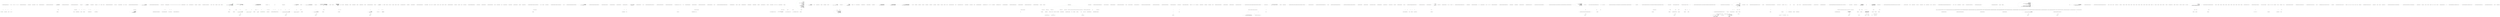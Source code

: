 digraph  {
m2_0 [cluster="Humanizer.Localisation.Formatters.RussianFormatter.GetResourceKey(string, int)", file="HelpTextTests.cs", label="Entry Humanizer.Localisation.Formatters.RussianFormatter.GetResourceKey(string, int)", span="7-7"];
m2_7 [cluster="Humanizer.Localisation.Formatters.RussianFormatter.GetResourceKey(string, int)", color=green, community=0, file="HelpTextTests.cs", label="return resourceKey + PaucalPostfix;", prediction=0, span="18-18"];
m2_6 [cluster="Humanizer.Localisation.Formatters.RussianFormatter.GetResourceKey(string, int)", file="HelpTextTests.cs", label="mod10 > 1 && mod10 < 5", span="17-17"];
m2_1 [cluster="Humanizer.Localisation.Formatters.RussianFormatter.GetResourceKey(string, int)", file="HelpTextTests.cs", label="var mod100 = number%100", span="9-9"];
m2_3 [cluster="Humanizer.Localisation.Formatters.RussianFormatter.GetResourceKey(string, int)", file="HelpTextTests.cs", label="var mod10 = number%10", span="12-12"];
m2_5 [cluster="Humanizer.Localisation.Formatters.RussianFormatter.GetResourceKey(string, int)", file="HelpTextTests.cs", label="return resourceKey + SingularPostfix;", span="15-15"];
m2_8 [cluster="Humanizer.Localisation.Formatters.RussianFormatter.GetResourceKey(string, int)", file="HelpTextTests.cs", label="return resourceKey;", span="21-21"];
m2_4 [cluster="Humanizer.Localisation.Formatters.RussianFormatter.GetResourceKey(string, int)", file="HelpTextTests.cs", label="mod10 == 1", span="14-14"];
m2_2 [cluster="Humanizer.Localisation.Formatters.RussianFormatter.GetResourceKey(string, int)", file="HelpTextTests.cs", label="mod100/10 != 1", span="10-10"];
m2_9 [cluster="Humanizer.Localisation.Formatters.RussianFormatter.GetResourceKey(string, int)", file="HelpTextTests.cs", label="Exit Humanizer.Localisation.Formatters.RussianFormatter.GetResourceKey(string, int)", span="7-7"];
m3_33 [cluster="System.Type.GetVerbSpecification()", file="InstanceBuilder.cs", label="Entry System.Type.GetVerbSpecification()", span="27-27"];
m3_41 [cluster="System.Text.StringBuilder.Append(char)", file="InstanceBuilder.cs", label="Entry System.Text.StringBuilder.Append(char)", span="0-0"];
m3_118 [cluster="Unk.doubQt", file="InstanceBuilder.cs", label="Entry Unk.doubQt", span=""];
m3_143 [cluster="CommandLine.Infrastructure.FSharpOptionHelper.IsSome(object)", file="InstanceBuilder.cs", label="Entry CommandLine.Infrastructure.FSharpOptionHelper.IsSome(object)", span="38-38"];
m3_120 [cluster="CommandLine.UnParserExtensions.SeperatorOrSpace(CommandLine.Core.Specification)", file="InstanceBuilder.cs", label="Entry CommandLine.UnParserExtensions.SeperatorOrSpace(CommandLine.Core.Specification)", span="165-165"];
m3_121 [cluster="CommandLine.UnParserExtensions.SeperatorOrSpace(CommandLine.Core.Specification)", file="InstanceBuilder.cs", label="return (spec as OptionSpecification).ToMaybe()\r\n                .Return(o => o.Separator != '\0' ? o.Separator : ' ', ' ');", span="167-168"];
m3_122 [cluster="CommandLine.UnParserExtensions.SeperatorOrSpace(CommandLine.Core.Specification)", file="InstanceBuilder.cs", label="Exit CommandLine.UnParserExtensions.SeperatorOrSpace(CommandLine.Core.Specification)", span="165-165"];
m3_82 [cluster="CommandLine.UnParserExtensions.FormatValue(CommandLine.Core.Specification, object)", file="InstanceBuilder.cs", label="Entry CommandLine.UnParserExtensions.FormatValue(CommandLine.Core.Specification, object)", span="133-133"];
m3_92 [cluster="CommandLine.UnParserExtensions.FormatValue(CommandLine.Core.Specification, object)", file="InstanceBuilder.cs", label="builder.Append(format(e.Current)).Append(sep)", span="147-147"];
m3_94 [cluster="CommandLine.UnParserExtensions.FormatValue(CommandLine.Core.Specification, object)", file="InstanceBuilder.cs", label="return builder.ToString();", span="151-151"];
m3_83 [cluster="CommandLine.UnParserExtensions.FormatValue(CommandLine.Core.Specification, object)", file="InstanceBuilder.cs", label="var builder = new StringBuilder()", span="135-135"];
m3_88 [cluster="CommandLine.UnParserExtensions.FormatValue(CommandLine.Core.Specification, object)", file="InstanceBuilder.cs", label="var sep = spec.SeperatorOrSpace()", span="142-142"];
m3_90 [cluster="CommandLine.UnParserExtensions.FormatValue(CommandLine.Core.Specification, object)", file="InstanceBuilder.cs", label="var e = ((IEnumerable)value).GetEnumerator()", span="145-145"];
m3_89 [cluster="CommandLine.UnParserExtensions.FormatValue(CommandLine.Core.Specification, object)", file="InstanceBuilder.cs", label="Func<object, object> format = v\r\n                        => sep == ' ' ? FormatWithQuotesIfString(v) : v", span="143-144"];
m3_91 [cluster="CommandLine.UnParserExtensions.FormatValue(CommandLine.Core.Specification, object)", file="InstanceBuilder.cs", label="e.MoveNext()", span="146-146"];
m3_86 [cluster="CommandLine.UnParserExtensions.FormatValue(CommandLine.Core.Specification, object)", file="InstanceBuilder.cs", label="builder.Append(FormatWithQuotesIfString(value))", span="139-139"];
m3_93 [cluster="CommandLine.UnParserExtensions.FormatValue(CommandLine.Core.Specification, object)", file="InstanceBuilder.cs", label="builder.TrimEndIfMatch(' ')", span="148-148"];
m3_84 [cluster="CommandLine.UnParserExtensions.FormatValue(CommandLine.Core.Specification, object)", file="InstanceBuilder.cs", label="spec.TargetType", span="136-136"];
m3_87 [cluster="CommandLine.UnParserExtensions.FormatValue(CommandLine.Core.Specification, object)", file="InstanceBuilder.cs", label="TargetType.Sequence", span="141-141"];
m3_85 [cluster="CommandLine.UnParserExtensions.FormatValue(CommandLine.Core.Specification, object)", file="InstanceBuilder.cs", label="TargetType.Scalar", span="138-138"];
m3_95 [cluster="CommandLine.UnParserExtensions.FormatValue(CommandLine.Core.Specification, object)", file="InstanceBuilder.cs", label="Exit CommandLine.UnParserExtensions.FormatValue(CommandLine.Core.Specification, object)", span="133-133"];
m3_30 [cluster="System.Action<T>.Invoke(T)", file="InstanceBuilder.cs", label="Entry System.Action<T>.Invoke(T)", span="0-0"];
m3_99 [cluster="System.Collections.IEnumerable.GetEnumerator()", file="InstanceBuilder.cs", label="Entry System.Collections.IEnumerable.GetEnumerator()", span="0-0"];
m3_40 [cluster="Unk.Any", file="InstanceBuilder.cs", label="Entry Unk.Any", span=""];
m3_36 [cluster="object.IsEmpty()", file="InstanceBuilder.cs", label="Entry object.IsEmpty()", span="203-203"];
m3_131 [cluster="CommandLine.UnParserExtensions.FormatName(CommandLine.Core.OptionSpecification, CommandLine.UnParserSettings)", file="InstanceBuilder.cs", label="Entry CommandLine.UnParserExtensions.FormatName(CommandLine.Core.OptionSpecification, CommandLine.UnParserSettings)", span="179-179"];
m3_133 [cluster="CommandLine.UnParserExtensions.FormatName(CommandLine.Core.OptionSpecification, CommandLine.UnParserSettings)", file="InstanceBuilder.cs", label="return\r\n                new StringBuilder(longName\r\n                    ? ''--''.JoinTo(optionSpec.LongName)\r\n                    : ''-''.JoinTo(optionSpec.ShortName))\r\n                        .AppendIf(longName && settings.UseEqualToken, ''='', '' '')\r\n                    .ToString();", span="184-189"];
m3_132 [cluster="CommandLine.UnParserExtensions.FormatName(CommandLine.Core.OptionSpecification, CommandLine.UnParserSettings)", file="InstanceBuilder.cs", label="var longName =\r\n                optionSpec.LongName.Length > 0\r\n                && settings.NameStyleFormat == NameStyleFormat.PreferLongName", span="181-183"];
m3_134 [cluster="CommandLine.UnParserExtensions.FormatName(CommandLine.Core.OptionSpecification, CommandLine.UnParserSettings)", file="InstanceBuilder.cs", label="Exit CommandLine.UnParserExtensions.FormatName(CommandLine.Core.OptionSpecification, CommandLine.UnParserSettings)", span="179-179"];
m3_101 [cluster="System.Func<T, TResult>.Invoke(T)", file="InstanceBuilder.cs", label="Entry System.Func<T, TResult>.Invoke(T)", span="0-0"];
m3_145 [cluster="CommandLine.UnParserExtensions.IsEmpty(object)", file="InstanceBuilder.cs", label="Entry CommandLine.UnParserExtensions.IsEmpty(object)", span="203-203"];
m3_148 [cluster="CommandLine.UnParserExtensions.IsEmpty(object)", file="InstanceBuilder.cs", label="ReflectionHelper.IsFSharpOptionType(value.GetType()) && !FSharpOptionHelper.IsSome(value)", span="206-206"];
m3_150 [cluster="CommandLine.UnParserExtensions.IsEmpty(object)", file="InstanceBuilder.cs", label="value is ValueType && value.Equals(value.GetType().GetDefaultValue())", span="207-207"];
m3_146 [cluster="CommandLine.UnParserExtensions.IsEmpty(object)", file="InstanceBuilder.cs", label="value == null", span="205-205"];
m3_149 [cluster="CommandLine.UnParserExtensions.IsEmpty(object)", file="InstanceBuilder.cs", label="return true;", span="206-206"];
m3_151 [cluster="CommandLine.UnParserExtensions.IsEmpty(object)", file="InstanceBuilder.cs", label="return true;", span="207-207"];
m3_152 [cluster="CommandLine.UnParserExtensions.IsEmpty(object)", file="InstanceBuilder.cs", label="value is string && ((string)value).Length == 0", span="208-208"];
m3_154 [cluster="CommandLine.UnParserExtensions.IsEmpty(object)", file="InstanceBuilder.cs", label="value is IEnumerable && !((IEnumerable)value).GetEnumerator().MoveNext()", span="209-209"];
m3_147 [cluster="CommandLine.UnParserExtensions.IsEmpty(object)", file="InstanceBuilder.cs", label="return true;", span="205-205"];
m3_153 [cluster="CommandLine.UnParserExtensions.IsEmpty(object)", file="InstanceBuilder.cs", label="return true;", span="208-208"];
m3_155 [cluster="CommandLine.UnParserExtensions.IsEmpty(object)", file="InstanceBuilder.cs", label="return true;", span="209-209"];
m3_156 [cluster="CommandLine.UnParserExtensions.IsEmpty(object)", file="InstanceBuilder.cs", label="return false;", span="210-210"];
m3_157 [cluster="CommandLine.UnParserExtensions.IsEmpty(object)", file="InstanceBuilder.cs", label="Exit CommandLine.UnParserExtensions.IsEmpty(object)", span="203-203"];
m3_38 [cluster="Unk.Where", file="InstanceBuilder.cs", label="Entry Unk.Where", span=""];
m3_136 [cluster="System.Text.StringBuilder.AppendIf(bool, string, string)", file="InstanceBuilder.cs", label="Entry System.Text.StringBuilder.AppendIf(bool, string, string)", span="34-34"];
m3_47 [cluster="Unk.TrimEndIfMatchWhen", file="InstanceBuilder.cs", label="Entry Unk.TrimEndIfMatchWhen", span=""];
m3_114 [cluster="string.Replace(string, string)", file="InstanceBuilder.cs", label="Entry string.Replace(string, string)", span="0-0"];
m3_35 [cluster="System.Type.GetSpecifications<T>(System.Func<System.Reflection.PropertyInfo, T>)", file="InstanceBuilder.cs", label="Entry System.Type.GetSpecifications<T>(System.Func<System.Reflection.PropertyInfo, T>)", span="16-16"];
m3_67 [cluster="Unk.Contains", file="InstanceBuilder.cs", label="Entry Unk.Contains", span=""];
m3_109 [cluster="T.ToMaybe<T>()", file="InstanceBuilder.cs", label="Entry T.ToMaybe<T>()", span="249-249"];
m3_113 [cluster="string.Contains(string)", file="InstanceBuilder.cs", label="Entry string.Contains(string)", span="0-0"];
m3_31 [cluster="object.GetType()", file="InstanceBuilder.cs", label="Entry object.GetType()", span="0-0"];
m3_110 [cluster="lambda expression", file="InstanceBuilder.cs", label="Entry lambda expression", span="156-157"];
m3_55 [cluster="lambda expression", file="InstanceBuilder.cs", label="Entry lambda expression", span="88-89"];
m3_78 [cluster="lambda expression", file="InstanceBuilder.cs", label="Entry lambda expression", span="127-127"];
m3_79 [cluster="lambda expression", color=green, community=0, file="InstanceBuilder.cs", label="builder.Append(FormatValue(val.Specification, val.Value)).Append(' ')", prediction=1, span="127-127"];
m3_80 [cluster="lambda expression", file="InstanceBuilder.cs", label="Exit lambda expression", span="127-127"];
m3_56 [cluster="lambda expression", file="InstanceBuilder.cs", label="new { Specification = Specification.FromProperty(pi),\r\n                            Value = pi.GetValue(options, null).NormalizeValue(), PropertyValue = pi.GetValue(options, null) }", span="88-89"];
m3_51 [cluster="lambda expression", file="InstanceBuilder.cs", label="Entry lambda expression", span="83-83"];
m3_61 [cluster="lambda expression", file="InstanceBuilder.cs", label="Entry lambda expression", span="94-94"];
m3_57 [cluster="lambda expression", file="InstanceBuilder.cs", label="Exit lambda expression", span="88-89"];
m3_68 [cluster="lambda expression", file="InstanceBuilder.cs", label="Entry lambda expression", span="111-111"];
m3_71 [cluster="lambda expression", file="InstanceBuilder.cs", label="Entry lambda expression", span="118-118"];
m3_75 [cluster="lambda expression", file="InstanceBuilder.cs", label="builder.Append(FormatOption((OptionSpecification)opt.Specification, opt.Value, settings)).Append(' ')", span="123-123"];
m3_74 [cluster="lambda expression", file="InstanceBuilder.cs", label="Entry lambda expression", span="123-123"];
m3_52 [cluster="lambda expression", file="InstanceBuilder.cs", label="builder.Append(verb.Name).Append(' ')", span="83-83"];
m3_53 [cluster="lambda expression", file="InstanceBuilder.cs", label="Exit lambda expression", span="83-83"];
m3_65 [cluster="lambda expression", file="InstanceBuilder.cs", label="!shortSwitches.Contains(info)", span="108-108"];
m3_63 [cluster="lambda expression", file="InstanceBuilder.cs", label="Exit lambda expression", span="94-94"];
m3_62 [cluster="lambda expression", file="InstanceBuilder.cs", label="i.Specification.Tag == SpecificationType.Option", span="94-94"];
m3_64 [cluster="lambda expression", file="InstanceBuilder.cs", label="Entry lambda expression", span="108-108"];
m3_70 [cluster="lambda expression", file="InstanceBuilder.cs", label="Exit lambda expression", span="111-111"];
m3_69 [cluster="lambda expression", file="InstanceBuilder.cs", label="i.Specification.Tag == SpecificationType.Value", span="111-111"];
m3_73 [cluster="lambda expression", file="InstanceBuilder.cs", label="Exit lambda expression", span="118-118"];
m3_72 [cluster="lambda expression", file="InstanceBuilder.cs", label="((OptionSpecification)info.Specification).ShortName", span="118-118"];
m3_76 [cluster="lambda expression", file="InstanceBuilder.cs", label="Exit lambda expression", span="123-123"];
m3_115 [cluster="lambda expression", file="InstanceBuilder.cs", label="Entry lambda expression", span="161-162"];
m3_123 [cluster="lambda expression", file="InstanceBuilder.cs", label="Entry lambda expression", span="168-168"];
m3_66 [cluster="lambda expression", file="InstanceBuilder.cs", label="Exit lambda expression", span="108-108"];
m3_104 [cluster="lambda expression", file="InstanceBuilder.cs", label="sep == ' ' ? FormatWithQuotesIfString(v) : v", span="144-144"];
m3_111 [cluster="lambda expression", file="InstanceBuilder.cs", label="v.Contains(''\'''') ? v.Replace(''\'''', ''\\\'''') : v", span="157-157"];
m3_116 [cluster="lambda expression", file="InstanceBuilder.cs", label="v.Contains(' ') || v.Contains(''\'''')\r\n                    ? ''\''''.JoinTo(doubQt(v), ''\'''') : v", span="161-162"];
m3_117 [cluster="lambda expression", file="InstanceBuilder.cs", label="Exit lambda expression", span="161-162"];
m3_125 [cluster="lambda expression", file="InstanceBuilder.cs", label="Exit lambda expression", span="168-168"];
m3_124 [cluster="lambda expression", file="InstanceBuilder.cs", label="o.Separator != '\0' ? o.Separator : ' '", span="168-168"];
m3_103 [cluster="lambda expression", file="InstanceBuilder.cs", label="Entry lambda expression", span="143-144"];
m3_105 [cluster="lambda expression", file="InstanceBuilder.cs", label="Exit lambda expression", span="143-144"];
m3_112 [cluster="lambda expression", file="InstanceBuilder.cs", label="Exit lambda expression", span="156-157"];
m3_130 [cluster="System.Text.StringBuilder.AppendWhen(bool, params string[])", file="InstanceBuilder.cs", label="Entry System.Text.StringBuilder.AppendWhen(bool, params string[])", span="9-9"];
m3_50 [cluster="string.TrimEnd(params char[])", file="InstanceBuilder.cs", label="Entry string.TrimEnd(params char[])", span="0-0"];
m3_102 [cluster="System.Text.StringBuilder.TrimEndIfMatch(char)", file="InstanceBuilder.cs", label="Entry System.Text.StringBuilder.TrimEndIfMatch(char)", span="85-85"];
m3_142 [cluster="CommandLine.Infrastructure.ReflectionHelper.IsFSharpOptionType(System.Type)", file="InstanceBuilder.cs", label="Entry CommandLine.Infrastructure.ReflectionHelper.IsFSharpOptionType(System.Type)", span="35-35"];
m3_46 [cluster="System.Text.StringBuilder.TrailingSpaces()", file="InstanceBuilder.cs", label="Entry System.Text.StringBuilder.TrailingSpaces()", span="101-101"];
m3_54 [cluster="Unk.Append", file="InstanceBuilder.cs", label="Entry Unk.Append", span=""];
m3_42 [cluster="Unk.Select", file="InstanceBuilder.cs", label="Entry Unk.Select", span=""];
m3_158 [cluster="System.Type.GetDefaultValue()", file="InstanceBuilder.cs", label="Entry System.Type.GetDefaultValue()", span="119-119"];
m3_81 [cluster="Unk.FormatValue", file="InstanceBuilder.cs", label="Entry Unk.FormatValue", span=""];
m3_37 [cluster="Unk.Memorize", file="InstanceBuilder.cs", label="Entry Unk.Memorize", span=""];
m3_77 [cluster="Unk.FormatOption", file="InstanceBuilder.cs", label="Entry Unk.FormatOption", span=""];
m3_39 [cluster="Unk.UniqueName", file="InstanceBuilder.cs", label="Entry Unk.UniqueName", span=""];
m3_144 [cluster="CommandLine.Infrastructure.FSharpOptionHelper.ValueOf(object)", file="InstanceBuilder.cs", label="Entry CommandLine.Infrastructure.FSharpOptionHelper.ValueOf(object)", span="30-30"];
m3_119 [cluster="string.JoinTo(params string[])", file="InstanceBuilder.cs", label="Entry string.JoinTo(params string[])", span="45-45"];
m3_60 [cluster="object.NormalizeValue()", file="InstanceBuilder.cs", label="Entry object.NormalizeValue()", span="192-192"];
m3_34 [cluster="Unk.Return", file="InstanceBuilder.cs", label="Entry Unk.Return", span=""];
m3_49 [cluster="System.Text.StringBuilder.ToString()", file="InstanceBuilder.cs", label="Entry System.Text.StringBuilder.ToString()", span="0-0"];
m3_129 [cluster="CommandLine.Core.OptionSpecification.FormatName(CommandLine.UnParserSettings)", file="InstanceBuilder.cs", label="Entry CommandLine.Core.OptionSpecification.FormatName(CommandLine.UnParserSettings)", span="179-179"];
m3_45 [cluster="System.Text.StringBuilder.Append(string)", file="InstanceBuilder.cs", label="Entry System.Text.StringBuilder.Append(string)", span="0-0"];
m3_98 [cluster="CommandLine.Core.Specification.SeperatorOrSpace()", file="InstanceBuilder.cs", label="Entry CommandLine.Core.Specification.SeperatorOrSpace()", span="165-165"];
m3_96 [cluster="CommandLine.UnParserExtensions.FormatWithQuotesIfString(object)", file="InstanceBuilder.cs", label="Entry CommandLine.UnParserExtensions.FormatWithQuotesIfString(object)", span="154-154"];
m3_107 [cluster="CommandLine.UnParserExtensions.FormatWithQuotesIfString(object)", file="InstanceBuilder.cs", label="return (value as string)\r\n                .ToMaybe()\r\n                .Return(v => v.Contains(' ') || v.Contains(''\'''')\r\n                    ? ''\''''.JoinTo(doubQt(v), ''\'''') : v, value);", span="159-162"];
m3_106 [cluster="CommandLine.UnParserExtensions.FormatWithQuotesIfString(object)", file="InstanceBuilder.cs", label="Func<string, string> doubQt = v\r\n                => v.Contains(''\'''') ? v.Replace(''\'''', ''\\\'''') : v", span="156-157"];
m3_108 [cluster="CommandLine.UnParserExtensions.FormatWithQuotesIfString(object)", file="InstanceBuilder.cs", label="Exit CommandLine.UnParserExtensions.FormatWithQuotesIfString(object)", span="154-154"];
m3_48 [cluster="Unk.ForEach", file="InstanceBuilder.cs", label="Entry Unk.ForEach", span=""];
m3_97 [cluster="System.Text.StringBuilder.Append(object)", file="InstanceBuilder.cs", label="Entry System.Text.StringBuilder.Append(object)", span="0-0"];
m3_44 [cluster="Unk.Join", file="InstanceBuilder.cs", label="Entry Unk.Join", span=""];
m3_135 [cluster="System.Text.StringBuilder.StringBuilder(string)", file="InstanceBuilder.cs", label="Entry System.Text.StringBuilder.StringBuilder(string)", span="0-0"];
m3_32 [cluster="System.Text.StringBuilder.StringBuilder()", file="InstanceBuilder.cs", label="Entry System.Text.StringBuilder.StringBuilder()", span="0-0"];
m3_29 [cluster="CommandLine.UnParserSettings.UnParserSettings()", file="InstanceBuilder.cs", label="Entry CommandLine.UnParserSettings.UnParserSettings()", span="18-18"];
m3_159 [cluster="object.Equals(object)", file="InstanceBuilder.cs", label="Entry object.Equals(object)", span="0-0"];
m3_100 [cluster="System.Collections.IEnumerator.MoveNext()", file="InstanceBuilder.cs", label="Entry System.Collections.IEnumerator.MoveNext()", span="0-0"];
m3_7 [cluster="CommandLine.UnParserExtensions.FormatCommandLine<T>(CommandLine.Parser, T, System.Action<CommandLine.UnParserSettings>)", file="InstanceBuilder.cs", label="Entry CommandLine.UnParserExtensions.FormatCommandLine<T>(CommandLine.Parser, T, System.Action<CommandLine.UnParserSettings>)", span="71-71"];
m3_16 [cluster="CommandLine.UnParserExtensions.FormatCommandLine<T>(CommandLine.Parser, T, System.Action<CommandLine.UnParserSettings>)", color=green, community=0, file="InstanceBuilder.cs", label="var specs =\r\n                (from info in\r\n                    type.GetSpecifications(\r\n                        pi => new { Specification = Specification.FromProperty(pi),\r\n                            Value = pi.GetValue(options, null).NormalizeValue(), PropertyValue = pi.GetValue(options, null) })\r\n                where !info.PropertyValue.IsEmpty()\r\n                select info)\r\n                    .Memorize()", prediction=2, span="85-92"];
m3_13 [cluster="CommandLine.UnParserExtensions.FormatCommandLine<T>(CommandLine.Parser, T, System.Action<CommandLine.UnParserSettings>)", file="InstanceBuilder.cs", label="var type = options.GetType()", span="79-79"];
m3_15 [cluster="CommandLine.UnParserExtensions.FormatCommandLine<T>(CommandLine.Parser, T, System.Action<CommandLine.UnParserSettings>)", file="InstanceBuilder.cs", label="type.GetVerbSpecification()\r\n                .Return(verb => builder.Append(verb.Name).Append(' '), builder)", span="82-83"];
m3_17 [cluster="CommandLine.UnParserExtensions.FormatCommandLine<T>(CommandLine.Parser, T, System.Action<CommandLine.UnParserSettings>)", file="InstanceBuilder.cs", label="var allOptSpecs = from info in specs.Where(i => i.Specification.Tag == SpecificationType.Option)\r\n                let o = (OptionSpecification)info.Specification\r\n                where o.TargetType != TargetType.Switch || (o.TargetType == TargetType.Switch && ((bool)info.Value))\r\n                orderby o.UniqueName()\r\n                select info", span="94-98"];
m3_20 [cluster="CommandLine.UnParserExtensions.FormatCommandLine<T>(CommandLine.Parser, T, System.Action<CommandLine.UnParserSettings>)", file="InstanceBuilder.cs", label="var valSpecs = from info in specs.Where(i => i.Specification.Tag == SpecificationType.Value)\r\n                let v = (ValueSpecification)info.Specification\r\n                orderby v.Index\r\n                select info", span="111-114"];
m3_24 [cluster="CommandLine.UnParserExtensions.FormatCommandLine<T>(CommandLine.Parser, T, System.Action<CommandLine.UnParserSettings>)", color=green, community=0, file="InstanceBuilder.cs", label="builder\r\n                .TrimEndIfMatchWhen(!valSpecs.Any() || builder.TrailingSpaces() > 1, ' ')", prediction=1, span="124-125"];
m3_21 [cluster="CommandLine.UnParserExtensions.FormatCommandLine<T>(CommandLine.Parser, T, System.Action<CommandLine.UnParserSettings>)", file="InstanceBuilder.cs", label="builder = settings.GroupSwitches && shortSwitches.Any()\r\n                ? builder.Append('-').Append(string.Join(string.Empty, shortSwitches.Select(\r\n                    info => ((OptionSpecification)info.Specification).ShortName).ToArray())).Append(' ')\r\n                : builder", span="116-119"];
m3_23 [cluster="CommandLine.UnParserExtensions.FormatCommandLine<T>(CommandLine.Parser, T, System.Action<CommandLine.UnParserSettings>)", file="InstanceBuilder.cs", label="optSpecs.ForEach(\r\n                opt => builder.Append(FormatOption((OptionSpecification)opt.Specification, opt.Value, settings)).Append(' '))", span="122-123"];
m3_25 [cluster="CommandLine.UnParserExtensions.FormatCommandLine<T>(CommandLine.Parser, T, System.Action<CommandLine.UnParserSettings>)", color=green, community=0, file="InstanceBuilder.cs", label="valSpecs.ForEach(\r\n                val => builder.Append(FormatValue(val.Specification, val.Value)).Append(' '))", prediction=1, span="126-127"];
m3_26 [cluster="CommandLine.UnParserExtensions.FormatCommandLine<T>(CommandLine.Parser, T, System.Action<CommandLine.UnParserSettings>)", file="InstanceBuilder.cs", label="return builder\r\n                .ToString().TrimEnd(' ');", span="129-130"];
m3_8 [cluster="CommandLine.UnParserExtensions.FormatCommandLine<T>(CommandLine.Parser, T, System.Action<CommandLine.UnParserSettings>)", file="InstanceBuilder.cs", label="options == null", span="73-73"];
m3_11 [cluster="CommandLine.UnParserExtensions.FormatCommandLine<T>(CommandLine.Parser, T, System.Action<CommandLine.UnParserSettings>)", file="InstanceBuilder.cs", label="configuration(settings)", span="76-76"];
m3_12 [cluster="CommandLine.UnParserExtensions.FormatCommandLine<T>(CommandLine.Parser, T, System.Action<CommandLine.UnParserSettings>)", file="InstanceBuilder.cs", label="settings.Consumed = true", span="77-77"];
m3_14 [cluster="CommandLine.UnParserExtensions.FormatCommandLine<T>(CommandLine.Parser, T, System.Action<CommandLine.UnParserSettings>)", file="InstanceBuilder.cs", label="var builder = new StringBuilder()", span="80-80"];
m3_18 [cluster="CommandLine.UnParserExtensions.FormatCommandLine<T>(CommandLine.Parser, T, System.Action<CommandLine.UnParserSettings>)", file="InstanceBuilder.cs", label="var shortSwitches = from info in allOptSpecs\r\n                let o = (OptionSpecification)info.Specification\r\n                where o.TargetType == TargetType.Switch\r\n                where o.ShortName.Length > 0\r\n                orderby o.UniqueName()\r\n                select info", span="100-105"];
m3_19 [cluster="CommandLine.UnParserExtensions.FormatCommandLine<T>(CommandLine.Parser, T, System.Action<CommandLine.UnParserSettings>)", file="InstanceBuilder.cs", label="var optSpecs = settings.GroupSwitches\r\n                ? allOptSpecs.Where(info => !shortSwitches.Contains(info))\r\n                : allOptSpecs", span="107-109"];
m3_10 [cluster="CommandLine.UnParserExtensions.FormatCommandLine<T>(CommandLine.Parser, T, System.Action<CommandLine.UnParserSettings>)", file="InstanceBuilder.cs", label="var settings = new UnParserSettings()", span="75-75"];
m3_22 [cluster="CommandLine.UnParserExtensions.FormatCommandLine<T>(CommandLine.Parser, T, System.Action<CommandLine.UnParserSettings>)", file="InstanceBuilder.cs", label="builder\r\n                .TrimEndIfMatchWhen(!optSpecs.Any() || builder.TrailingSpaces() > 1, ' ')", span="120-121"];
m3_9 [cluster="CommandLine.UnParserExtensions.FormatCommandLine<T>(CommandLine.Parser, T, System.Action<CommandLine.UnParserSettings>)", file="InstanceBuilder.cs", label="throw new ArgumentNullException(''options'');", span="73-73"];
m3_27 [cluster="CommandLine.UnParserExtensions.FormatCommandLine<T>(CommandLine.Parser, T, System.Action<CommandLine.UnParserSettings>)", file="InstanceBuilder.cs", label="Exit CommandLine.UnParserExtensions.FormatCommandLine<T>(CommandLine.Parser, T, System.Action<CommandLine.UnParserSettings>)", span="71-71"];
m3_43 [cluster="Unk.ToArray", file="InstanceBuilder.cs", label="Entry Unk.ToArray", span=""];
m3_126 [cluster="CommandLine.UnParserExtensions.FormatOption(CommandLine.Core.OptionSpecification, object, CommandLine.UnParserSettings)", file="InstanceBuilder.cs", label="Entry CommandLine.UnParserExtensions.FormatOption(CommandLine.Core.OptionSpecification, object, CommandLine.UnParserSettings)", span="171-171"];
m3_127 [cluster="CommandLine.UnParserExtensions.FormatOption(CommandLine.Core.OptionSpecification, object, CommandLine.UnParserSettings)", file="InstanceBuilder.cs", label="return new StringBuilder()\r\n                    .Append(spec.FormatName(settings))\r\n                    .AppendWhen(spec.TargetType != TargetType.Switch, FormatValue(spec, value))\r\n                .ToString();", span="173-176"];
m3_128 [cluster="CommandLine.UnParserExtensions.FormatOption(CommandLine.Core.OptionSpecification, object, CommandLine.UnParserSettings)", file="InstanceBuilder.cs", label="Exit CommandLine.UnParserExtensions.FormatOption(CommandLine.Core.OptionSpecification, object, CommandLine.UnParserSettings)", span="171-171"];
m3_58 [cluster="CommandLine.Core.Specification.FromProperty(System.Reflection.PropertyInfo)", file="InstanceBuilder.cs", label="Entry CommandLine.Core.Specification.FromProperty(System.Reflection.PropertyInfo)", span="105-105"];
m3_28 [cluster="System.ArgumentNullException.ArgumentNullException(string)", file="InstanceBuilder.cs", label="Entry System.ArgumentNullException.ArgumentNullException(string)", span="0-0"];
m3_59 [cluster="System.Reflection.PropertyInfo.GetValue(object, object[])", file="InstanceBuilder.cs", label="Entry System.Reflection.PropertyInfo.GetValue(object, object[])", span="0-0"];
m3_137 [cluster="CommandLine.UnParserExtensions.NormalizeValue(object)", file="InstanceBuilder.cs", label="Entry CommandLine.UnParserExtensions.NormalizeValue(object)", span="192-192"];
m3_138 [cluster="CommandLine.UnParserExtensions.NormalizeValue(object)", file="InstanceBuilder.cs", label="value != null\r\n                && ReflectionHelper.IsFSharpOptionType(value.GetType())\r\n                && FSharpOptionHelper.IsSome(value)", span="194-196"];
m3_139 [cluster="CommandLine.UnParserExtensions.NormalizeValue(object)", file="InstanceBuilder.cs", label="return FSharpOptionHelper.ValueOf(value);", span="198-198"];
m3_140 [cluster="CommandLine.UnParserExtensions.NormalizeValue(object)", file="InstanceBuilder.cs", label="return value;", span="200-200"];
m3_141 [cluster="CommandLine.UnParserExtensions.NormalizeValue(object)", file="InstanceBuilder.cs", label="Exit CommandLine.UnParserExtensions.NormalizeValue(object)", span="192-192"];
m3_160 [file="InstanceBuilder.cs", label=builder, span=""];
m3_161 [file="InstanceBuilder.cs", label=T, span=""];
m3_163 [file="InstanceBuilder.cs", label=settings, span=""];
m3_162 [file="InstanceBuilder.cs", label=shortSwitches, span=""];
m3_164 [file="InstanceBuilder.cs", label=sep, span=""];
m3_165 [file="InstanceBuilder.cs", label=doubQt, span=""];
m4_12 [cluster="Unk.Be", file="InstanceChooser.cs", label="Entry Unk.Be", span=""];
m4_10 [cluster="CommandLine.Tests.Unit.BaseFixture.ElementsShouldBeEqual(string[], System.Collections.Generic.IList<string>)", file="InstanceChooser.cs", label="Entry CommandLine.Tests.Unit.BaseFixture.ElementsShouldBeEqual(string[], System.Collections.Generic.IList<string>)", span="47-47"];
m4_7 [cluster="CommandLine.Infrastructure.StringArrayEnumerator.StringArrayEnumerator(string[])", file="InstanceChooser.cs", label="Entry CommandLine.Infrastructure.StringArrayEnumerator.StringArrayEnumerator(string[])", span="36-36"];
m4_0 [cluster="CommandLine.Tests.Unit.Infrastructure.ArgumentParserFixture.Get_next_input_values()", file="InstanceChooser.cs", label="Entry CommandLine.Tests.Unit.Infrastructure.ArgumentParserFixture.Get_next_input_values()", span="41-41"];
m4_1 [cluster="CommandLine.Tests.Unit.Infrastructure.ArgumentParserFixture.Get_next_input_values()", file="InstanceChooser.cs", label="var ae = new StringArrayEnumerator(new string[] { ''--optarr'', ''one'', ''two'', ''--plain'', ''3'' })", span="43-43"];
m4_2 [cluster="CommandLine.Tests.Unit.Infrastructure.ArgumentParserFixture.Get_next_input_values()", file="InstanceChooser.cs", label="ae.MoveNext()", span="45-45"];
m4_3 [cluster="CommandLine.Tests.Unit.Infrastructure.ArgumentParserFixture.Get_next_input_values()", file="InstanceChooser.cs", label="var items = ArgumentParser.InternalWrapperOfGetNextInputValues(ae)", span="47-47"];
m4_5 [cluster="CommandLine.Tests.Unit.Infrastructure.ArgumentParserFixture.Get_next_input_values()", file="InstanceChooser.cs", label="ae.Current.Should().Be(''two'')", span="50-50"];
m4_4 [cluster="CommandLine.Tests.Unit.Infrastructure.ArgumentParserFixture.Get_next_input_values()", file="InstanceChooser.cs", label="base.ElementsShouldBeEqual(new string[] { ''one'', ''two'' }, items)", span="49-49"];
m4_6 [cluster="CommandLine.Tests.Unit.Infrastructure.ArgumentParserFixture.Get_next_input_values()", file="InstanceChooser.cs", label="Exit CommandLine.Tests.Unit.Infrastructure.ArgumentParserFixture.Get_next_input_values()", span="41-41"];
m4_8 [cluster="CommandLine.Infrastructure.StringArrayEnumerator.MoveNext()", file="InstanceChooser.cs", label="Entry CommandLine.Infrastructure.StringArrayEnumerator.MoveNext()", span="91-91"];
m4_11 [cluster="Unk.Should", file="InstanceChooser.cs", label="Entry Unk.Should", span=""];
m4_9 [cluster="CommandLine.Infrastructure.ArgumentParser.InternalWrapperOfGetNextInputValues(CommandLine.Infrastructure.IArgumentEnumerator)", file="InstanceChooser.cs", label="Entry CommandLine.Infrastructure.ArgumentParser.InternalWrapperOfGetNextInputValues(CommandLine.Infrastructure.IArgumentEnumerator)", span="106-106"];
m4_13 [file="InstanceChooser.cs", label="CommandLine.Tests.Unit.Infrastructure.ArgumentParserFixture", span=""];
m6_2 [cluster="CommandLine.BadOptionInfo.BadOptionInfo(char?, string)", file="OptionMapperTests.cs", label="Entry CommandLine.BadOptionInfo.BadOptionInfo(char?, string)", span="40-40"];
m6_3 [cluster="CommandLine.BadOptionInfo.BadOptionInfo(char?, string)", file="OptionMapperTests.cs", label="ShortName = shortName", span="42-42"];
m6_4 [cluster="CommandLine.BadOptionInfo.BadOptionInfo(char?, string)", file="OptionMapperTests.cs", label="LongName = longName", span="43-43"];
m6_5 [cluster="CommandLine.BadOptionInfo.BadOptionInfo(char?, string)", file="OptionMapperTests.cs", label="Exit CommandLine.BadOptionInfo.BadOptionInfo(char?, string)", span="40-40"];
m6_0 [cluster="CommandLine.BadOptionInfo.BadOptionInfo()", file="OptionMapperTests.cs", label="Entry CommandLine.BadOptionInfo.BadOptionInfo()", span="36-36"];
m6_1 [cluster="CommandLine.BadOptionInfo.BadOptionInfo()", file="OptionMapperTests.cs", label="Exit CommandLine.BadOptionInfo.BadOptionInfo()", span="36-36"];
m6_6 [file="OptionMapperTests.cs", label="CommandLine.BadOptionInfo", span=""];
m7_63 [cluster="System.Text.StringBuilder.AppendIf(bool, string, string)", file="Parser.cs", label="Entry System.Text.StringBuilder.AppendIf(bool, string, string)", span="42-42"];
m7_62 [cluster="string.Substring(int, int)", file="Parser.cs", label="Entry string.Substring(int, int)", span="0-0"];
m7_64 [cluster="System.Text.StringBuilder.Append(char)", file="Parser.cs", label="Entry System.Text.StringBuilder.Append(char)", span="0-0"];
m7_49 [cluster="Unk.Select", file="Parser.cs", label="Entry Unk.Select", span=""];
m7_51 [cluster="Unk.Join", file="Parser.cs", label="Entry Unk.Join", span=""];
m7_59 [cluster="System.Text.StringBuilder.StringBuilder(string)", file="Parser.cs", label="Entry System.Text.StringBuilder.StringBuilder(string)", span="0-0"];
m7_16 [cluster="lambda expression", file="Parser.cs", label="Entry lambda expression", span="95-129"];
m7_44 [cluster="lambda expression", color=green, community=0, file="Parser.cs", label="var msgs = bySet.Select(\r\n                            set =>\r\n                            {\r\n                                var names = string.Join(\r\n                                    string.Empty,\r\n                                    (from e in set.Errors select ''''' + e.NameInfo.NameText + ''', '').ToArray());\r\n                                var namesCount = set.Errors.Count();\r\n\r\n                                var incompat = string.Join(\r\n                                    string.Empty,\r\n                                    (from e in set.Errors\r\n                                        where !e.SetName.Equals(set.SetName)\r\n                                        select ''''' + e.NameInfo.NameText + ''', '').ToArray());\r\n                                return\r\n                                    new StringBuilder(''Option'').AppendWhen(namesCount > 1, ''s'')\r\n                                        .Append('': '')\r\n                                        .Append(names.Substring(0, names.Length - 3))\r\n                                        .AppendIf(namesCount > 1, ''are'', ''is'')\r\n                                        .Append('' not compatible with: '')\r\n                                        .Append(incompat.Substring(0, incompat.Length - 3))\r\n                                        .Append('.')\r\n                                        .ToString();\r\n                            }).ToArray()", prediction=5, span="145-167"];
m7_41 [cluster="lambda expression", file="Parser.cs", label="var bySet = from e in errors\r\n                                group e by e.SetName into g\r\n                                select new { SetName = g.Key, Errors = g.ToList() }", span="139-141"];
m7_42 [cluster="lambda expression", file="Parser.cs", label="bySet.Count() < 2", span="143-143"];
m7_45 [cluster="lambda expression", file="Parser.cs", label="return string.Join(Environment.NewLine, msgs);", span="168-168"];
m7_52 [cluster="lambda expression", file="Parser.cs", label="Entry lambda expression", span="146-167"];
m7_40 [cluster="lambda expression", file="Parser.cs", label="Entry lambda expression", span="137-169"];
m7_43 [cluster="lambda expression", file="Parser.cs", label="throw new InvalidOperationException();", span="143-143"];
m7_46 [cluster="lambda expression", file="Parser.cs", label="Exit lambda expression", span="137-169"];
m7_53 [cluster="lambda expression", file="Parser.cs", label="var names = string.Join(\r\n                                    string.Empty,\r\n                                    (from e in set.Errors select ''''' + e.NameInfo.NameText + ''', '').ToArray())", span="148-150"];
m7_55 [cluster="lambda expression", file="Parser.cs", label="var incompat = string.Join(\r\n                                    string.Empty,\r\n                                    (from e in set.Errors\r\n                                        where !e.SetName.Equals(set.SetName)\r\n                                        select ''''' + e.NameInfo.NameText + ''', '').ToArray())", span="153-157"];
m7_57 [cluster="lambda expression", file="Parser.cs", label="Exit lambda expression", span="146-167"];
m7_54 [cluster="lambda expression", file="Parser.cs", label="var namesCount = set.Errors.Count()", span="151-151"];
m7_56 [cluster="lambda expression", file="Parser.cs", label="return\r\n                                    new StringBuilder(''Option'').AppendWhen(namesCount > 1, ''s'')\r\n                                        .Append('': '')\r\n                                        .Append(names.Substring(0, names.Length - 3))\r\n                                        .AppendIf(namesCount > 1, ''are'', ''is'')\r\n                                        .Append('' not compatible with: '')\r\n                                        .Append(incompat.Substring(0, incompat.Length - 3))\r\n                                        .Append('.')\r\n                                        .ToString();", span="158-166"];
m7_17 [cluster="lambda expression", file="Parser.cs", label="error.Tag", span="97-97"];
m7_19 [cluster="lambda expression", file="Parser.cs", label="return ''Token ''' + ((BadFormatTokenError)error).Token + ''' is not recognized.'';", span="100-100"];
m7_21 [cluster="lambda expression", file="Parser.cs", label="return ''Option ''' + ((MissingValueOptionError)error).NameInfo.NameText\r\n                                                      + ''' has no value.'';", span="102-103"];
m7_23 [cluster="lambda expression", file="Parser.cs", label="return ''Option ''' + ((UnknownOptionError)error).Token + ''' is unknown.'';", span="105-105"];
m7_25 [cluster="lambda expression", file="Parser.cs", label="var errMisssing = ((MissingRequiredOptionError)error)", span="107-107"];
m7_28 [cluster="lambda expression", file="Parser.cs", label="var badFormat = ((BadFormatConversionError)error)", span="114-114"];
m7_31 [cluster="lambda expression", file="Parser.cs", label="var seqOutRange = ((SequenceOutOfRangeError)error)", span="119-119"];
m7_34 [cluster="lambda expression", file="Parser.cs", label="return ''Verb ''' + ((BadVerbSelectedError)error).Token + ''' is not recognized.'';", span="124-124"];
m7_38 [cluster="lambda expression", file="Parser.cs", label="throw new InvalidOperationException();", span="128-128"];
m7_26 [cluster="lambda expression", file="Parser.cs", label="return errMisssing.NameInfo == NameInfo.EmptyName\r\n                                               ? ''A required value not bound to option name is missing.''\r\n                                               : ''Required option ''' + errMisssing.NameInfo.NameText + ''' is missing.'';", span="108-110"];
m7_29 [cluster="lambda expression", file="Parser.cs", label="return badFormat.NameInfo == NameInfo.EmptyName\r\n                                               ? ''A value not bound to option name is defined with a bad format.''\r\n                                               : ''Option ''' + badFormat.NameInfo.NameText + ''' is defined with a bad format.'';", span="115-117"];
m7_32 [cluster="lambda expression", file="Parser.cs", label="return seqOutRange.NameInfo == NameInfo.EmptyName\r\n                                               ? ''A sequence value not bound to option name is defined with few items than required.''\r\n                                               : ''A sequence option ''' + seqOutRange.NameInfo.NameText + ''' is defined with few items than required.'';", span="120-122"];
m7_36 [cluster="lambda expression", file="Parser.cs", label="return ''No verb selected.'';", span="126-126"];
m7_18 [cluster="lambda expression", file="Parser.cs", label="ErrorType.BadFormatTokenError", span="99-99"];
m7_20 [cluster="lambda expression", file="Parser.cs", label="ErrorType.MissingValueOptionError", span="101-101"];
m7_22 [cluster="lambda expression", file="Parser.cs", label="ErrorType.UnknownOptionError", span="104-104"];
m7_24 [cluster="lambda expression", file="Parser.cs", label="ErrorType.MissingRequiredOptionError", span="106-106"];
m7_27 [cluster="lambda expression", file="Parser.cs", label="ErrorType.BadFormatConversionError", span="113-113"];
m7_30 [cluster="lambda expression", file="Parser.cs", label="ErrorType.SequenceOutOfRangeError", span="118-118"];
m7_33 [cluster="lambda expression", file="Parser.cs", label="ErrorType.BadVerbSelectedError", span="123-123"];
m7_35 [cluster="lambda expression", file="Parser.cs", label="ErrorType.NoVerbSelectedError", span="125-125"];
m7_37 [cluster="lambda expression", file="Parser.cs", label="Exit lambda expression", span="95-129"];
m7_50 [cluster="Unk.ToArray", file="Parser.cs", label="Entry Unk.ToArray", span=""];
m7_60 [cluster="System.Text.StringBuilder.AppendWhen(bool, params string[])", file="Parser.cs", label="Entry System.Text.StringBuilder.AppendWhen(bool, params string[])", span="9-9"];
m7_48 [cluster="Unk.Count", file="Parser.cs", label="Entry Unk.Count", span=""];
m7_47 [cluster="System.Collections.Generic.IEnumerable<TSource>.ToList<TSource>()", file="Parser.cs", label="Entry System.Collections.Generic.IEnumerable<TSource>.ToList<TSource>()", span="0-0"];
m7_61 [cluster="System.Text.StringBuilder.Append(string)", file="Parser.cs", label="Entry System.Text.StringBuilder.Append(string)", span="0-0"];
m7_65 [cluster="System.Text.StringBuilder.ToString()", file="Parser.cs", label="Entry System.Text.StringBuilder.ToString()", span="0-0"];
m7_58 [cluster="Unk.Equals", file="Parser.cs", label="Entry Unk.Equals", span=""];
m7_39 [cluster="System.InvalidOperationException.InvalidOperationException()", file="Parser.cs", label="Entry System.InvalidOperationException.InvalidOperationException()", span="0-0"];
m11_0 [cluster="CommandLine.Helpers.PopsicleSetter.Set<T>(bool, ref T, T)", file="StringBuilderExtensions.cs", label="Entry CommandLine.Helpers.PopsicleSetter.Set<T>(bool, ref T, T)", span="6-6"];
m11_1 [cluster="CommandLine.Helpers.PopsicleSetter.Set<T>(bool, ref T, T)", file="StringBuilderExtensions.cs", label=consumed, span="8-8"];
m11_3 [cluster="CommandLine.Helpers.PopsicleSetter.Set<T>(bool, ref T, T)", file="StringBuilderExtensions.cs", label="field = value", span="12-12"];
m11_2 [cluster="CommandLine.Helpers.PopsicleSetter.Set<T>(bool, ref T, T)", file="StringBuilderExtensions.cs", label="throw new InvalidOperationException();", span="10-10"];
m11_4 [cluster="CommandLine.Helpers.PopsicleSetter.Set<T>(bool, ref T, T)", file="StringBuilderExtensions.cs", label="Exit CommandLine.Helpers.PopsicleSetter.Set<T>(bool, ref T, T)", span="6-6"];
m11_5 [cluster="System.InvalidOperationException.InvalidOperationException()", file="StringBuilderExtensions.cs", label="Entry System.InvalidOperationException.InvalidOperationException()", span="0-0"];
m12_100 [cluster="CommandLine.Infrastructure.OptionMap.MutuallyExclusiveInfo.IncrementOccurrence()", file="Tokenizer.cs", label="Entry CommandLine.Infrastructure.OptionMap.MutuallyExclusiveInfo.IncrementOccurrence()", span="289-289"];
m12_103 [cluster="CommandLine.Infrastructure.OptionMap.MutuallyExclusiveInfo.IncrementOccurrence()", file="Tokenizer.cs", label="++count", span="291-291"];
m12_104 [cluster="CommandLine.Infrastructure.OptionMap.MutuallyExclusiveInfo.IncrementOccurrence()", file="Tokenizer.cs", label="Exit CommandLine.Infrastructure.OptionMap.MutuallyExclusiveInfo.IncrementOccurrence()", span="289-289"];
m12_46 [cluster="CommandLine.Infrastructure.OptionMap.EnforceRequiredRule()", file="Tokenizer.cs", label="Entry CommandLine.Infrastructure.OptionMap.EnforceRequiredRule()", span="219-219"];
m12_73 [cluster="CommandLine.Infrastructure.OptionMap.EnforceRequiredRule()", file="Tokenizer.cs", label="var requiredRulesAllMet = true", span="221-221"];
m12_74 [cluster="CommandLine.Infrastructure.OptionMap.EnforceRequiredRule()", file="Tokenizer.cs", label="_map.Values", span="223-223"];
m12_78 [cluster="CommandLine.Infrastructure.OptionMap.EnforceRequiredRule()", file="Tokenizer.cs", label="return requiredRulesAllMet;", span="232-232"];
m12_75 [cluster="CommandLine.Infrastructure.OptionMap.EnforceRequiredRule()", file="Tokenizer.cs", label="option.Required && !(option.IsDefined && option.ReceivedValue)", span="225-225"];
m12_76 [cluster="CommandLine.Infrastructure.OptionMap.EnforceRequiredRule()", file="Tokenizer.cs", label="SetParserStateIfNeeded(RawOptions, option, true, null)", span="227-227"];
m12_77 [cluster="CommandLine.Infrastructure.OptionMap.EnforceRequiredRule()", file="Tokenizer.cs", label="requiredRulesAllMet = false", span="228-228"];
m12_79 [cluster="CommandLine.Infrastructure.OptionMap.EnforceRequiredRule()", file="Tokenizer.cs", label="Exit CommandLine.Infrastructure.OptionMap.EnforceRequiredRule()", span="219-219"];
m12_0 [cluster="CommandLine.Infrastructure.OptionMap.OptionMap(int, CommandLine.ParserSettings)", file="Tokenizer.cs", label="Entry CommandLine.Infrastructure.OptionMap.OptionMap(int, CommandLine.ParserSettings)", span="47-47"];
m12_1 [cluster="CommandLine.Infrastructure.OptionMap.OptionMap(int, CommandLine.ParserSettings)", file="Tokenizer.cs", label="_settings = settings", span="49-49"];
m12_3 [cluster="CommandLine.Infrastructure.OptionMap.OptionMap(int, CommandLine.ParserSettings)", file="Tokenizer.cs", label="_names = new Dictionary<string, string>(capacity, comparer)", span="53-53"];
m12_4 [cluster="CommandLine.Infrastructure.OptionMap.OptionMap(int, CommandLine.ParserSettings)", file="Tokenizer.cs", label="_map = new Dictionary<string, OptionInfo>(capacity * 2, comparer)", span="54-54"];
m12_6 [cluster="CommandLine.Infrastructure.OptionMap.OptionMap(int, CommandLine.ParserSettings)", file="Tokenizer.cs", label="_mutuallyExclusiveSetMap = new Dictionary<string, MutuallyExclusiveInfo>(capacity, StringComparer.OrdinalIgnoreCase)", span="58-58"];
m12_5 [cluster="CommandLine.Infrastructure.OptionMap.OptionMap(int, CommandLine.ParserSettings)", file="Tokenizer.cs", label="_settings.MutuallyExclusive", span="56-56"];
m12_7 [cluster="CommandLine.Infrastructure.OptionMap.OptionMap(int, CommandLine.ParserSettings)", file="Tokenizer.cs", label="Exit CommandLine.Infrastructure.OptionMap.OptionMap(int, CommandLine.ParserSettings)", span="47-47"];
m12_9 [cluster="CommandLine.Infrastructure.OptionMap.Create(object, CommandLine.ParserSettings)", file="Tokenizer.cs", label="Entry CommandLine.Infrastructure.OptionMap.Create(object, CommandLine.ParserSettings)", span="102-102"];
m12_10 [cluster="CommandLine.Infrastructure.OptionMap.Create(object, CommandLine.ParserSettings)", file="Tokenizer.cs", label="var list = ReflectionUtil.RetrievePropertyList<BaseOptionAttribute>(target)", span="104-104"];
m12_13 [cluster="CommandLine.Infrastructure.OptionMap.Create(object, CommandLine.ParserSettings)", file="Tokenizer.cs", label="var map = new OptionMap(list.Count, settings)", span="110-110"];
m12_21 [cluster="CommandLine.Infrastructure.OptionMap.Create(object, CommandLine.ParserSettings)", file="Tokenizer.cs", label="map[uniqueName] = new OptionInfo(pair.Right, pair.Left, settings.ParsingCulture)", span="127-127"];
m12_22 [cluster="CommandLine.Infrastructure.OptionMap.Create(object, CommandLine.ParserSettings)", file="Tokenizer.cs", label="map.RawOptions = target", span="131-131"];
m12_11 [cluster="CommandLine.Infrastructure.OptionMap.Create(object, CommandLine.ParserSettings)", file="Tokenizer.cs", label="list == null", span="105-105"];
m12_14 [cluster="CommandLine.Infrastructure.OptionMap.Create(object, CommandLine.ParserSettings)", file="Tokenizer.cs", label=list, span="112-112"];
m12_12 [cluster="CommandLine.Infrastructure.OptionMap.Create(object, CommandLine.ParserSettings)", file="Tokenizer.cs", label="return null;", span="107-107"];
m12_23 [cluster="CommandLine.Infrastructure.OptionMap.Create(object, CommandLine.ParserSettings)", file="Tokenizer.cs", label="return map;", span="132-132"];
m12_15 [cluster="CommandLine.Infrastructure.OptionMap.Create(object, CommandLine.ParserSettings)", file="Tokenizer.cs", label="pair.Left != null && pair.Right != null", span="114-114"];
m12_17 [cluster="CommandLine.Infrastructure.OptionMap.Create(object, CommandLine.ParserSettings)", file="Tokenizer.cs", label="pair.Right.AutoLongName", span="117-117"];
m12_18 [cluster="CommandLine.Infrastructure.OptionMap.Create(object, CommandLine.ParserSettings)", file="Tokenizer.cs", label="uniqueName = pair.Left.Name.ToLowerInvariant()", span="119-119"];
m12_19 [cluster="CommandLine.Infrastructure.OptionMap.Create(object, CommandLine.ParserSettings)", file="Tokenizer.cs", label="pair.Right.LongName = uniqueName", span="120-120"];
m12_20 [cluster="CommandLine.Infrastructure.OptionMap.Create(object, CommandLine.ParserSettings)", file="Tokenizer.cs", label="uniqueName = pair.Right.UniqueName", span="124-124"];
m12_16 [cluster="CommandLine.Infrastructure.OptionMap.Create(object, CommandLine.ParserSettings)", file="Tokenizer.cs", label="string uniqueName", span="116-116"];
m12_24 [cluster="CommandLine.Infrastructure.OptionMap.Create(object, CommandLine.ParserSettings)", file="Tokenizer.cs", label="Exit CommandLine.Infrastructure.OptionMap.Create(object, CommandLine.ParserSettings)", span="102-102"];
m12_42 [cluster="CommandLine.Infrastructure.OptionMap.EnforceRules()", file="Tokenizer.cs", label="Entry CommandLine.Infrastructure.OptionMap.EnforceRules()", span="162-162"];
m12_43 [cluster="CommandLine.Infrastructure.OptionMap.EnforceRules()", file="Tokenizer.cs", label="return EnforceMutuallyExclusiveMap() && EnforceRequiredRule();", span="164-164"];
m12_44 [cluster="CommandLine.Infrastructure.OptionMap.EnforceRules()", file="Tokenizer.cs", label="Exit CommandLine.Infrastructure.OptionMap.EnforceRules()", span="162-162"];
m12_99 [cluster="System.Collections.Generic.Dictionary<TKey, TValue>.Add(TKey, TValue)", file="Tokenizer.cs", label="Entry System.Collections.Generic.Dictionary<TKey, TValue>.Add(TKey, TValue)", span="0-0"];
m12_28 [cluster="CommandLine.Infrastructure.OptionMap.Create(object, System.Collections.Generic.IList<CommandLine.Helpers.Pair<System.Reflection.PropertyInfo, CommandLine.VerbOptionAttribute>>, CommandLine.ParserSettings)", file="Tokenizer.cs", label="Entry CommandLine.Infrastructure.OptionMap.Create(object, System.Collections.Generic.IList<CommandLine.Helpers.Pair<System.Reflection.PropertyInfo, CommandLine.VerbOptionAttribute>>, CommandLine.ParserSettings)", span="135-135"];
m12_29 [cluster="CommandLine.Infrastructure.OptionMap.Create(object, System.Collections.Generic.IList<CommandLine.Helpers.Pair<System.Reflection.PropertyInfo, CommandLine.VerbOptionAttribute>>, CommandLine.ParserSettings)", file="Tokenizer.cs", label="var map = new OptionMap(verbs.Count, settings)", span="140-140"];
m12_30 [cluster="CommandLine.Infrastructure.OptionMap.Create(object, System.Collections.Generic.IList<CommandLine.Helpers.Pair<System.Reflection.PropertyInfo, CommandLine.VerbOptionAttribute>>, CommandLine.ParserSettings)", file="Tokenizer.cs", label=verbs, span="142-142"];
m12_31 [cluster="CommandLine.Infrastructure.OptionMap.Create(object, System.Collections.Generic.IList<CommandLine.Helpers.Pair<System.Reflection.PropertyInfo, CommandLine.VerbOptionAttribute>>, CommandLine.ParserSettings)", file="Tokenizer.cs", label="var optionInfo = new OptionInfo(verb.Right, verb.Left, settings.ParsingCulture)\r\n                {\r\n                    HasParameterLessCtor = verb.Left.PropertyType.GetConstructor(Type.EmptyTypes) != null\r\n                }", span="144-147"];
m12_32 [cluster="CommandLine.Infrastructure.OptionMap.Create(object, System.Collections.Generic.IList<CommandLine.Helpers.Pair<System.Reflection.PropertyInfo, CommandLine.VerbOptionAttribute>>, CommandLine.ParserSettings)", file="Tokenizer.cs", label="!optionInfo.HasParameterLessCtor && verb.Left.GetValue(target, null) == null", span="149-149"];
m12_35 [cluster="CommandLine.Infrastructure.OptionMap.Create(object, System.Collections.Generic.IList<CommandLine.Helpers.Pair<System.Reflection.PropertyInfo, CommandLine.VerbOptionAttribute>>, CommandLine.ParserSettings)", file="Tokenizer.cs", label="map.RawOptions = target", span="158-158"];
m12_34 [cluster="CommandLine.Infrastructure.OptionMap.Create(object, System.Collections.Generic.IList<CommandLine.Helpers.Pair<System.Reflection.PropertyInfo, CommandLine.VerbOptionAttribute>>, CommandLine.ParserSettings)", file="Tokenizer.cs", label="map[verb.Right.UniqueName] = optionInfo", span="155-155"];
m12_36 [cluster="CommandLine.Infrastructure.OptionMap.Create(object, System.Collections.Generic.IList<CommandLine.Helpers.Pair<System.Reflection.PropertyInfo, CommandLine.VerbOptionAttribute>>, CommandLine.ParserSettings)", file="Tokenizer.cs", label="return map;", span="159-159"];
m12_33 [cluster="CommandLine.Infrastructure.OptionMap.Create(object, System.Collections.Generic.IList<CommandLine.Helpers.Pair<System.Reflection.PropertyInfo, CommandLine.VerbOptionAttribute>>, CommandLine.ParserSettings)", file="Tokenizer.cs", label="throw new ParserException(''Type {0} must have a parameterless constructor or'' +\r\n                        '' be already initialized to be used as a verb command.''.FormatInvariant(verb.Left.PropertyType));", span="151-152"];
m12_37 [cluster="CommandLine.Infrastructure.OptionMap.Create(object, System.Collections.Generic.IList<CommandLine.Helpers.Pair<System.Reflection.PropertyInfo, CommandLine.VerbOptionAttribute>>, CommandLine.ParserSettings)", file="Tokenizer.cs", label="Exit CommandLine.Infrastructure.OptionMap.Create(object, System.Collections.Generic.IList<CommandLine.Helpers.Pair<System.Reflection.PropertyInfo, CommandLine.VerbOptionAttribute>>, CommandLine.ParserSettings)", span="135-135"];
m12_70 [cluster="System.Reflection.PropertyInfo.SetValue(object, object, object[])", file="Tokenizer.cs", label="Entry System.Reflection.PropertyInfo.SetValue(object, object, object[])", span="0-0"];
m12_98 [cluster="CommandLine.Infrastructure.OptionMap.MutuallyExclusiveInfo.MutuallyExclusiveInfo(CommandLine.Infrastructure.OptionInfo)", file="Tokenizer.cs", label="Entry CommandLine.Infrastructure.OptionMap.MutuallyExclusiveInfo.MutuallyExclusiveInfo(CommandLine.Infrastructure.OptionInfo)", span="277-277"];
m12_101 [cluster="CommandLine.Infrastructure.OptionMap.MutuallyExclusiveInfo.MutuallyExclusiveInfo(CommandLine.Infrastructure.OptionInfo)", file="Tokenizer.cs", label="BadOption = option", span="279-279"];
m12_102 [cluster="CommandLine.Infrastructure.OptionMap.MutuallyExclusiveInfo.MutuallyExclusiveInfo(CommandLine.Infrastructure.OptionInfo)", file="Tokenizer.cs", label="Exit CommandLine.Infrastructure.OptionMap.MutuallyExclusiveInfo.MutuallyExclusiveInfo(CommandLine.Infrastructure.OptionInfo)", span="277-277"];
m12_27 [cluster="CommandLine.Infrastructure.OptionInfo.OptionInfo(CommandLine.BaseOptionAttribute, System.Reflection.PropertyInfo, System.Globalization.CultureInfo)", file="Tokenizer.cs", label="Entry CommandLine.Infrastructure.OptionInfo.OptionInfo(CommandLine.BaseOptionAttribute, System.Reflection.PropertyInfo, System.Globalization.CultureInfo)", span="48-48"];
m12_47 [cluster="CommandLine.Infrastructure.OptionMap.SetDefaults()", file="Tokenizer.cs", label="Entry CommandLine.Infrastructure.OptionMap.SetDefaults()", span="167-167"];
m12_48 [cluster="CommandLine.Infrastructure.OptionMap.SetDefaults()", file="Tokenizer.cs", label="_map.Values", span="169-169"];
m12_49 [cluster="CommandLine.Infrastructure.OptionMap.SetDefaults()", file="Tokenizer.cs", label="option.SetDefault(RawOptions)", span="171-171"];
m12_50 [cluster="CommandLine.Infrastructure.OptionMap.SetDefaults()", file="Tokenizer.cs", label="Exit CommandLine.Infrastructure.OptionMap.SetDefaults()", span="167-167"];
m12_97 [cluster="System.Collections.Generic.Dictionary<TKey, TValue>.ContainsKey(TKey)", file="Tokenizer.cs", label="Entry System.Collections.Generic.Dictionary<TKey, TValue>.ContainsKey(TKey)", span="0-0"];
m12_40 [cluster="CommandLine.ParserException.ParserException(string)", file="Tokenizer.cs", label="Entry CommandLine.ParserException.ParserException(string)", span="49-49"];
m12_72 [cluster="System.Collections.Generic.ICollection<T>.Add(T)", file="Tokenizer.cs", label="Entry System.Collections.Generic.ICollection<T>.Add(T)", span="0-0"];
m12_38 [cluster="System.Type.GetConstructor(System.Type[])", file="Tokenizer.cs", label="Entry System.Type.GetConstructor(System.Type[])", span="0-0"];
m12_26 [cluster="string.ToLowerInvariant()", file="Tokenizer.cs", label="Entry string.ToLowerInvariant()", span="0-0"];
m12_51 [cluster="CommandLine.Infrastructure.OptionInfo.SetDefault(object)", file="Tokenizer.cs", label="Entry CommandLine.Infrastructure.OptionInfo.SetDefault(object)", span="206-206"];
m12_52 [cluster="CommandLine.Infrastructure.OptionMap.SetParserStateIfNeeded(object, CommandLine.Infrastructure.OptionInfo, bool?, bool?)", file="Tokenizer.cs", label="Entry CommandLine.Infrastructure.OptionMap.SetParserStateIfNeeded(object, CommandLine.Infrastructure.OptionInfo, bool?, bool?)", span="175-175"];
m12_53 [cluster="CommandLine.Infrastructure.OptionMap.SetParserStateIfNeeded(object, CommandLine.Infrastructure.OptionInfo, bool?, bool?)", file="Tokenizer.cs", label="var list = ReflectionUtil.RetrievePropertyList<ParserStateAttribute>(options)", span="177-177"];
m12_57 [cluster="CommandLine.Infrastructure.OptionMap.SetParserStateIfNeeded(object, CommandLine.Infrastructure.OptionInfo, bool?, bool?)", file="Tokenizer.cs", label="property.GetValue(options, null) == null", span="186-186"];
m12_58 [cluster="CommandLine.Infrastructure.OptionMap.SetParserStateIfNeeded(object, CommandLine.Infrastructure.OptionInfo, bool?, bool?)", file="Tokenizer.cs", label="property.SetValue(options, new CommandLine.ParserState(), null)", span="188-188"];
m12_59 [cluster="CommandLine.Infrastructure.OptionMap.SetParserStateIfNeeded(object, CommandLine.Infrastructure.OptionInfo, bool?, bool?)", file="Tokenizer.cs", label="var parserState = (IParserState)property.GetValue(options, null)", span="191-191"];
m12_62 [cluster="CommandLine.Infrastructure.OptionMap.SetParserStateIfNeeded(object, CommandLine.Infrastructure.OptionInfo, bool?, bool?)", file="Tokenizer.cs", label="var error = new ParsingError\r\n            {\r\n                BadOption =\r\n                {\r\n                    ShortName = option.ShortName,\r\n                    LongName = option.LongName\r\n                }\r\n            }", span="197-204"];
m12_63 [cluster="CommandLine.Infrastructure.OptionMap.SetParserStateIfNeeded(object, CommandLine.Infrastructure.OptionInfo, bool?, bool?)", file="Tokenizer.cs", label="required != null", span="206-206"];
m12_64 [cluster="CommandLine.Infrastructure.OptionMap.SetParserStateIfNeeded(object, CommandLine.Infrastructure.OptionInfo, bool?, bool?)", file="Tokenizer.cs", label="error.ViolatesRequired = required.Value", span="208-208"];
m12_65 [cluster="CommandLine.Infrastructure.OptionMap.SetParserStateIfNeeded(object, CommandLine.Infrastructure.OptionInfo, bool?, bool?)", file="Tokenizer.cs", label="mutualExclusiveness != null", span="211-211"];
m12_66 [cluster="CommandLine.Infrastructure.OptionMap.SetParserStateIfNeeded(object, CommandLine.Infrastructure.OptionInfo, bool?, bool?)", file="Tokenizer.cs", label="error.ViolatesMutualExclusiveness = mutualExclusiveness.Value", span="213-213"];
m12_54 [cluster="CommandLine.Infrastructure.OptionMap.SetParserStateIfNeeded(object, CommandLine.Infrastructure.OptionInfo, bool?, bool?)", file="Tokenizer.cs", label="list.Count == 0", span="178-178"];
m12_56 [cluster="CommandLine.Infrastructure.OptionMap.SetParserStateIfNeeded(object, CommandLine.Infrastructure.OptionInfo, bool?, bool?)", file="Tokenizer.cs", label="var property = list[0].Left", span="183-183"];
m12_55 [cluster="CommandLine.Infrastructure.OptionMap.SetParserStateIfNeeded(object, CommandLine.Infrastructure.OptionInfo, bool?, bool?)", file="Tokenizer.cs", label="return;", span="180-180"];
m12_60 [cluster="CommandLine.Infrastructure.OptionMap.SetParserStateIfNeeded(object, CommandLine.Infrastructure.OptionInfo, bool?, bool?)", file="Tokenizer.cs", label="parserState == null", span="192-192"];
m12_67 [cluster="CommandLine.Infrastructure.OptionMap.SetParserStateIfNeeded(object, CommandLine.Infrastructure.OptionInfo, bool?, bool?)", file="Tokenizer.cs", label="parserState.Errors.Add(error)", span="216-216"];
m12_61 [cluster="CommandLine.Infrastructure.OptionMap.SetParserStateIfNeeded(object, CommandLine.Infrastructure.OptionInfo, bool?, bool?)", file="Tokenizer.cs", label="return;", span="194-194"];
m12_68 [cluster="CommandLine.Infrastructure.OptionMap.SetParserStateIfNeeded(object, CommandLine.Infrastructure.OptionInfo, bool?, bool?)", file="Tokenizer.cs", label="Exit CommandLine.Infrastructure.OptionMap.SetParserStateIfNeeded(object, CommandLine.Infrastructure.OptionInfo, bool?, bool?)", span="175-175"];
m12_69 [cluster="CommandLine.ParserState.ParserState()", file="Tokenizer.cs", label="Entry CommandLine.ParserState.ParserState()", span="34-34"];
m12_45 [cluster="CommandLine.Infrastructure.OptionMap.EnforceMutuallyExclusiveMap()", file="Tokenizer.cs", label="Entry CommandLine.Infrastructure.OptionMap.EnforceMutuallyExclusiveMap()", span="235-235"];
m12_80 [cluster="CommandLine.Infrastructure.OptionMap.EnforceMutuallyExclusiveMap()", file="Tokenizer.cs", label="!_settings.MutuallyExclusive", span="237-237"];
m12_81 [cluster="CommandLine.Infrastructure.OptionMap.EnforceMutuallyExclusiveMap()", file="Tokenizer.cs", label="return true;", span="239-239"];
m12_82 [cluster="CommandLine.Infrastructure.OptionMap.EnforceMutuallyExclusiveMap()", file="Tokenizer.cs", label="_map.Values", span="242-242"];
m12_83 [cluster="CommandLine.Infrastructure.OptionMap.EnforceMutuallyExclusiveMap()", file="Tokenizer.cs", label="option.IsDefined && option.MutuallyExclusiveSet != null", span="244-244"];
m12_85 [cluster="CommandLine.Infrastructure.OptionMap.EnforceMutuallyExclusiveMap()", file="Tokenizer.cs", label="_mutuallyExclusiveSetMap.Values", span="250-250"];
m12_84 [cluster="CommandLine.Infrastructure.OptionMap.EnforceMutuallyExclusiveMap()", file="Tokenizer.cs", label="BuildMutuallyExclusiveMap(option)", span="246-246"];
m12_86 [cluster="CommandLine.Infrastructure.OptionMap.EnforceMutuallyExclusiveMap()", file="Tokenizer.cs", label="info.Occurrence > 1", span="252-252"];
m12_89 [cluster="CommandLine.Infrastructure.OptionMap.EnforceMutuallyExclusiveMap()", file="Tokenizer.cs", label="return true;", span="259-259"];
m12_87 [cluster="CommandLine.Infrastructure.OptionMap.EnforceMutuallyExclusiveMap()", file="Tokenizer.cs", label="SetParserStateIfNeeded(RawOptions, info.BadOption, null, true)", span="254-254"];
m12_88 [cluster="CommandLine.Infrastructure.OptionMap.EnforceMutuallyExclusiveMap()", file="Tokenizer.cs", label="return false;", span="255-255"];
m12_90 [cluster="CommandLine.Infrastructure.OptionMap.EnforceMutuallyExclusiveMap()", file="Tokenizer.cs", label="Exit CommandLine.Infrastructure.OptionMap.EnforceMutuallyExclusiveMap()", span="235-235"];
m12_91 [cluster="CommandLine.Infrastructure.OptionMap.BuildMutuallyExclusiveMap(CommandLine.Infrastructure.OptionInfo)", file="Tokenizer.cs", label="Entry CommandLine.Infrastructure.OptionMap.BuildMutuallyExclusiveMap(CommandLine.Infrastructure.OptionInfo)", span="262-262"];
m12_92 [cluster="CommandLine.Infrastructure.OptionMap.BuildMutuallyExclusiveMap(CommandLine.Infrastructure.OptionInfo)", file="Tokenizer.cs", label="var setName = option.MutuallyExclusiveSet", span="264-264"];
m12_94 [cluster="CommandLine.Infrastructure.OptionMap.BuildMutuallyExclusiveMap(CommandLine.Infrastructure.OptionInfo)", file="Tokenizer.cs", label="_mutuallyExclusiveSetMap.Add(setName, new MutuallyExclusiveInfo(option))", span="267-267"];
m12_93 [cluster="CommandLine.Infrastructure.OptionMap.BuildMutuallyExclusiveMap(CommandLine.Infrastructure.OptionInfo)", file="Tokenizer.cs", label="!_mutuallyExclusiveSetMap.ContainsKey(setName)", span="265-265"];
m12_95 [cluster="CommandLine.Infrastructure.OptionMap.BuildMutuallyExclusiveMap(CommandLine.Infrastructure.OptionInfo)", file="Tokenizer.cs", label="_mutuallyExclusiveSetMap[setName].IncrementOccurrence()", span="270-270"];
m12_96 [cluster="CommandLine.Infrastructure.OptionMap.BuildMutuallyExclusiveMap(CommandLine.Infrastructure.OptionInfo)", file="Tokenizer.cs", label="Exit CommandLine.Infrastructure.OptionMap.BuildMutuallyExclusiveMap(CommandLine.Infrastructure.OptionInfo)", span="262-262"];
m12_71 [cluster="CommandLine.ParsingError.ParsingError()", file="Tokenizer.cs", label="Entry CommandLine.ParsingError.ParsingError()", span="31-31"];
m12_41 [cluster="string.FormatInvariant(params object[])", file="Tokenizer.cs", label="Entry string.FormatInvariant(params object[])", span="46-46"];
m12_39 [cluster="System.Reflection.PropertyInfo.GetValue(object, object[])", file="Tokenizer.cs", label="Entry System.Reflection.PropertyInfo.GetValue(object, object[])", span="0-0"];
m12_25 [cluster="CommandLine.Helpers.ReflectionUtil.RetrievePropertyList<TAttribute>(object)", file="Tokenizer.cs", label="Entry CommandLine.Helpers.ReflectionUtil.RetrievePropertyList<TAttribute>(object)", span="46-46"];
m12_8 [cluster="System.Collections.Generic.Dictionary<TKey, TValue>.Dictionary(int, System.Collections.Generic.IEqualityComparer<TKey>)", file="Tokenizer.cs", label="Entry System.Collections.Generic.Dictionary<TKey, TValue>.Dictionary(int, System.Collections.Generic.IEqualityComparer<TKey>)", span="0-0"];
m12_105 [file="Tokenizer.cs", label="CommandLine.Infrastructure.OptionMap", span=""];
m12_106 [file="Tokenizer.cs", label="CommandLine.Infrastructure.OptionMap.MutuallyExclusiveInfo", span=""];
m13_3 [cluster="CommandLine.Core.Tokenizer.Tokenize(System.Collections.Generic.IEnumerable<string>, System.Func<string, CommandLine.Core.NameLookupResult>, System.Func<System.Collections.Generic.IEnumerable<CommandLine.Core.Token>, System.Collections.Generic.IEnumerable<CommandLine.Core.Token>>)", file="TokenPartitioner.cs", label="Entry CommandLine.Core.Tokenizer.Tokenize(System.Collections.Generic.IEnumerable<string>, System.Func<string, CommandLine.Core.NameLookupResult>, System.Func<System.Collections.Generic.IEnumerable<CommandLine.Core.Token>, System.Collections.Generic.IEnumerable<CommandLine.Core.Token>>)", span="20-20"];
m13_9 [cluster="CommandLine.Core.Tokenizer.Tokenize(System.Collections.Generic.IEnumerable<string>, System.Func<string, CommandLine.Core.NameLookupResult>, System.Func<System.Collections.Generic.IEnumerable<CommandLine.Core.Token>, System.Collections.Generic.IEnumerable<CommandLine.Core.Token>>)", file="TokenPartitioner.cs", label="var tokens = (from arg in arguments\r\n                          from token in !arg.StartsWith(''-'', StringComparison.Ordinal)\r\n                               ? new[] { Token.Value(arg) }\r\n                               : arg.StartsWith(''--'', StringComparison.Ordinal)\r\n                                     ? TokenizeLongName(arg, onError)\r\n                                     : TokenizeShortName(arg, nameLookup)\r\n                          select token)\r\n                            .Memorize()", span="28-35"];
m13_10 [cluster="CommandLine.Core.Tokenizer.Tokenize(System.Collections.Generic.IEnumerable<string>, System.Func<string, CommandLine.Core.NameLookupResult>, System.Func<System.Collections.Generic.IEnumerable<CommandLine.Core.Token>, System.Collections.Generic.IEnumerable<CommandLine.Core.Token>>)", file="TokenPartitioner.cs", label="var normalized = normalize(tokens)", span="37-37"];
m13_11 [cluster="CommandLine.Core.Tokenizer.Tokenize(System.Collections.Generic.IEnumerable<string>, System.Func<string, CommandLine.Core.NameLookupResult>, System.Func<System.Collections.Generic.IEnumerable<CommandLine.Core.Token>, System.Collections.Generic.IEnumerable<CommandLine.Core.Token>>)", file="TokenPartitioner.cs", label="var unkTokens = (from t in normalized where t.IsName() && nameLookup(t.Text) == NameLookupResult.NoOptionFound select t).Memorize()", span="39-39"];
m13_8 [cluster="CommandLine.Core.Tokenizer.Tokenize(System.Collections.Generic.IEnumerable<string>, System.Func<string, CommandLine.Core.NameLookupResult>, System.Func<System.Collections.Generic.IEnumerable<CommandLine.Core.Token>, System.Collections.Generic.IEnumerable<CommandLine.Core.Token>>)", file="TokenPartitioner.cs", label="Action<Error> onError = errors.Add", span="26-26"];
m13_12 [cluster="CommandLine.Core.Tokenizer.Tokenize(System.Collections.Generic.IEnumerable<string>, System.Func<string, CommandLine.Core.NameLookupResult>, System.Func<System.Collections.Generic.IEnumerable<CommandLine.Core.Token>, System.Collections.Generic.IEnumerable<CommandLine.Core.Token>>)", file="TokenPartitioner.cs", label="return Result.Succeed(normalized.Where(x => !unkTokens.Contains(x)), errors.Concat(from t in unkTokens select new UnknownOptionError(t.Text)));", span="41-41"];
m13_13 [cluster="CommandLine.Core.Tokenizer.Tokenize(System.Collections.Generic.IEnumerable<string>, System.Func<string, CommandLine.Core.NameLookupResult>, System.Func<System.Collections.Generic.IEnumerable<CommandLine.Core.Token>, System.Collections.Generic.IEnumerable<CommandLine.Core.Token>>)", file="TokenPartitioner.cs", label="Exit CommandLine.Core.Tokenizer.Tokenize(System.Collections.Generic.IEnumerable<string>, System.Func<string, CommandLine.Core.NameLookupResult>, System.Func<System.Collections.Generic.IEnumerable<CommandLine.Core.Token>, System.Collections.Generic.IEnumerable<CommandLine.Core.Token>>)", span="20-20"];
m13_201 [cluster="string.Split(params char[])", file="TokenPartitioner.cs", label="Entry string.Split(params char[])", span="0-0"];
m13_31 [cluster="CommandLine.Core.Tokenizer.PreprocessDashDash(System.Collections.Generic.IEnumerable<string>, System.Func<System.Collections.Generic.IEnumerable<string>, RailwaySharp.ErrorHandling.Result<System.Collections.Generic.IEnumerable<CommandLine.Core.Token>, CommandLine.Error>>)", file="TokenPartitioner.cs", label="Entry CommandLine.Core.Tokenizer.PreprocessDashDash(System.Collections.Generic.IEnumerable<string>, System.Func<System.Collections.Generic.IEnumerable<string>, RailwaySharp.ErrorHandling.Result<System.Collections.Generic.IEnumerable<CommandLine.Core.Token>, CommandLine.Error>>)", span="44-44"];
m13_32 [cluster="CommandLine.Core.Tokenizer.PreprocessDashDash(System.Collections.Generic.IEnumerable<string>, System.Func<System.Collections.Generic.IEnumerable<string>, RailwaySharp.ErrorHandling.Result<System.Collections.Generic.IEnumerable<CommandLine.Core.Token>, CommandLine.Error>>)", file="TokenPartitioner.cs", label="arguments.Any(arg => arg.EqualsOrdinal(''--''))", span="48-48"];
m13_33 [cluster="CommandLine.Core.Tokenizer.PreprocessDashDash(System.Collections.Generic.IEnumerable<string>, System.Func<System.Collections.Generic.IEnumerable<string>, RailwaySharp.ErrorHandling.Result<System.Collections.Generic.IEnumerable<CommandLine.Core.Token>, CommandLine.Error>>)", file="TokenPartitioner.cs", label="var tokenizerResult = tokenizer(arguments.TakeWhile(arg => !arg.EqualsOrdinal(''--'')))", span="50-50"];
m13_34 [cluster="CommandLine.Core.Tokenizer.PreprocessDashDash(System.Collections.Generic.IEnumerable<string>, System.Func<System.Collections.Generic.IEnumerable<string>, RailwaySharp.ErrorHandling.Result<System.Collections.Generic.IEnumerable<CommandLine.Core.Token>, CommandLine.Error>>)", file="TokenPartitioner.cs", label="var values = arguments.SkipWhile(arg => !arg.EqualsOrdinal(''--'')).Skip(1).Select(Token.Value)", span="51-51"];
m13_36 [cluster="CommandLine.Core.Tokenizer.PreprocessDashDash(System.Collections.Generic.IEnumerable<string>, System.Func<System.Collections.Generic.IEnumerable<string>, RailwaySharp.ErrorHandling.Result<System.Collections.Generic.IEnumerable<CommandLine.Core.Token>, CommandLine.Error>>)", file="TokenPartitioner.cs", label="return tokenizer(arguments);", span="54-54"];
m13_35 [cluster="CommandLine.Core.Tokenizer.PreprocessDashDash(System.Collections.Generic.IEnumerable<string>, System.Func<System.Collections.Generic.IEnumerable<string>, RailwaySharp.ErrorHandling.Result<System.Collections.Generic.IEnumerable<CommandLine.Core.Token>, CommandLine.Error>>)", file="TokenPartitioner.cs", label="return tokenizerResult.Map(tokens => tokens.Concat(values));", span="52-52"];
m13_37 [cluster="CommandLine.Core.Tokenizer.PreprocessDashDash(System.Collections.Generic.IEnumerable<string>, System.Func<System.Collections.Generic.IEnumerable<string>, RailwaySharp.ErrorHandling.Result<System.Collections.Generic.IEnumerable<CommandLine.Core.Token>, CommandLine.Error>>)", file="TokenPartitioner.cs", label="Exit CommandLine.Core.Tokenizer.PreprocessDashDash(System.Collections.Generic.IEnumerable<string>, System.Func<System.Collections.Generic.IEnumerable<string>, RailwaySharp.ErrorHandling.Result<System.Collections.Generic.IEnumerable<CommandLine.Core.Token>, CommandLine.Error>>)", span="44-44"];
m13_86 [cluster="System.Collections.Generic.IEnumerable<TSource>.Concat<TSource>(System.Collections.Generic.IEnumerable<TSource>)", file="TokenPartitioner.cs", label="Entry System.Collections.Generic.IEnumerable<TSource>.Concat<TSource>(System.Collections.Generic.IEnumerable<TSource>)", span="0-0"];
m13_97 [cluster="CommandLine.Core.Tokenizer.Normalize(System.Collections.Generic.IEnumerable<CommandLine.Core.Token>, System.Func<string, bool>)", file="TokenPartitioner.cs", label="Entry CommandLine.Core.Tokenizer.Normalize(System.Collections.Generic.IEnumerable<CommandLine.Core.Token>, System.Func<string, bool>)", span="78-78"];
m13_98 [cluster="CommandLine.Core.Tokenizer.Normalize(System.Collections.Generic.IEnumerable<CommandLine.Core.Token>, System.Func<string, bool>)", file="TokenPartitioner.cs", label="var indexes =\r\n                from i in\r\n                    tokens.Select(\r\n                        (t, i) =>\r\n                        {\r\n                            var prev = tokens.ElementAtOrDefault(i - 1).ToMaybe();\r\n                            return t.IsValue() && ((Value)t).ExplicitlyAssigned\r\n                                   && prev.Return(p => p.IsName() && !nameLookup(p.Text), false)\r\n                                ? Maybe.Just(i)\r\n                                : Maybe.Nothing<int>();\r\n                        }).Where(i => i.IsJust())\r\n                select i.FromJust()", span="81-92"];
m13_99 [cluster="CommandLine.Core.Tokenizer.Normalize(System.Collections.Generic.IEnumerable<CommandLine.Core.Token>, System.Func<string, bool>)", file="TokenPartitioner.cs", label="var toExclude =\r\n                from t in\r\n                    tokens.Select((t, i) => indexes.Contains(i) ? Maybe.Just(t) : Maybe.Nothing<Token>())\r\n                        .Where(t => t.IsJust())\r\n                select t.FromJust()", span="94-98"];
m13_100 [cluster="CommandLine.Core.Tokenizer.Normalize(System.Collections.Generic.IEnumerable<CommandLine.Core.Token>, System.Func<string, bool>)", file="TokenPartitioner.cs", label="var normalized = tokens.Except(toExclude)", span="100-100"];
m13_101 [cluster="CommandLine.Core.Tokenizer.Normalize(System.Collections.Generic.IEnumerable<CommandLine.Core.Token>, System.Func<string, bool>)", file="TokenPartitioner.cs", label="return normalized;", span="102-102"];
m13_102 [cluster="CommandLine.Core.Tokenizer.Normalize(System.Collections.Generic.IEnumerable<CommandLine.Core.Token>, System.Func<string, bool>)", file="TokenPartitioner.cs", label="Exit CommandLine.Core.Tokenizer.Normalize(System.Collections.Generic.IEnumerable<CommandLine.Core.Token>, System.Func<string, bool>)", span="78-78"];
m13_118 [cluster="Unk.nameLookup", file="TokenPartitioner.cs", label="Entry Unk.nameLookup", span=""];
m13_18 [cluster="CommandLine.Core.Tokenizer.TokenizeShortName(string, System.Func<string, CommandLine.Core.NameLookupResult>)", file="TokenPartitioner.cs", label="Entry CommandLine.Core.Tokenizer.TokenizeShortName(string, System.Func<string, CommandLine.Core.NameLookupResult>)", span="132-132"];
m13_162 [cluster="CommandLine.Core.Tokenizer.TokenizeShortName(string, System.Func<string, CommandLine.Core.NameLookupResult>)", file="TokenPartitioner.cs", label="value.Length > 1 || value[0] == '-' || value[1] != '-'", span="136-136"];
m13_165 [cluster="CommandLine.Core.Tokenizer.TokenizeShortName(string, System.Func<string, CommandLine.Core.NameLookupResult>)", file="TokenPartitioner.cs", label="yield return Token.Value(value);", span="142-142"];
m13_166 [cluster="CommandLine.Core.Tokenizer.TokenizeShortName(string, System.Func<string, CommandLine.Core.NameLookupResult>)", file="TokenPartitioner.cs", label="yield break;", span="143-143"];
m13_168 [cluster="CommandLine.Core.Tokenizer.TokenizeShortName(string, System.Func<string, CommandLine.Core.NameLookupResult>)", file="TokenPartitioner.cs", label="yield return Token.Name(text);", span="148-148"];
m13_169 [cluster="CommandLine.Core.Tokenizer.TokenizeShortName(string, System.Func<string, CommandLine.Core.NameLookupResult>)", file="TokenPartitioner.cs", label="yield break;", span="149-149"];
m13_176 [cluster="CommandLine.Core.Tokenizer.TokenizeShortName(string, System.Func<string, CommandLine.Core.NameLookupResult>)", file="TokenPartitioner.cs", label="yield return Token.Name(n);", span="160-160"];
m13_179 [cluster="CommandLine.Core.Tokenizer.TokenizeShortName(string, System.Func<string, CommandLine.Core.NameLookupResult>)", file="TokenPartitioner.cs", label="yield return Token.Value(text.Substring(i));", span="167-167"];
m13_163 [cluster="CommandLine.Core.Tokenizer.TokenizeShortName(string, System.Func<string, CommandLine.Core.NameLookupResult>)", file="TokenPartitioner.cs", label="var text = value.Substring(1)", span="138-138"];
m13_167 [cluster="CommandLine.Core.Tokenizer.TokenizeShortName(string, System.Func<string, CommandLine.Core.NameLookupResult>)", file="TokenPartitioner.cs", label="value.Length == 2", span="146-146"];
m13_173 [cluster="CommandLine.Core.Tokenizer.TokenizeShortName(string, System.Func<string, CommandLine.Core.NameLookupResult>)", file="TokenPartitioner.cs", label="var r = nameLookup(n)", span="156-156"];
m13_164 [cluster="CommandLine.Core.Tokenizer.TokenizeShortName(string, System.Func<string, CommandLine.Core.NameLookupResult>)", file="TokenPartitioner.cs", label="char.IsDigit(text[0])", span="140-140"];
m13_171 [cluster="CommandLine.Core.Tokenizer.TokenizeShortName(string, System.Func<string, CommandLine.Core.NameLookupResult>)", file="TokenPartitioner.cs", label=text, span="153-153"];
m13_178 [cluster="CommandLine.Core.Tokenizer.TokenizeShortName(string, System.Func<string, CommandLine.Core.NameLookupResult>)", file="TokenPartitioner.cs", label="i < text.Length", span="165-165"];
m13_170 [cluster="CommandLine.Core.Tokenizer.TokenizeShortName(string, System.Func<string, CommandLine.Core.NameLookupResult>)", file="TokenPartitioner.cs", label="var i = 0", span="152-152"];
m13_174 [cluster="CommandLine.Core.Tokenizer.TokenizeShortName(string, System.Func<string, CommandLine.Core.NameLookupResult>)", file="TokenPartitioner.cs", label="i > 0 && r == NameLookupResult.NoOptionFound", span="158-158"];
m13_175 [cluster="CommandLine.Core.Tokenizer.TokenizeShortName(string, System.Func<string, CommandLine.Core.NameLookupResult>)", file="TokenPartitioner.cs", label="i++", span="159-159"];
m13_172 [cluster="CommandLine.Core.Tokenizer.TokenizeShortName(string, System.Func<string, CommandLine.Core.NameLookupResult>)", file="TokenPartitioner.cs", label="var n = new string(c, 1)", span="155-155"];
m13_177 [cluster="CommandLine.Core.Tokenizer.TokenizeShortName(string, System.Func<string, CommandLine.Core.NameLookupResult>)", file="TokenPartitioner.cs", label="r == NameLookupResult.OtherOptionFound", span="162-162"];
m13_180 [cluster="CommandLine.Core.Tokenizer.TokenizeShortName(string, System.Func<string, CommandLine.Core.NameLookupResult>)", file="TokenPartitioner.cs", label="Exit CommandLine.Core.Tokenizer.TokenizeShortName(string, System.Func<string, CommandLine.Core.NameLookupResult>)", span="132-132"];
m13_138 [cluster="Func<IEnumerable<Token>, IEnumerable<Token>>.cstr", file="TokenPartitioner.cs", label="Entry Func<IEnumerable<Token>, IEnumerable<Token>>.cstr", span=""];
m13_199 [cluster="CommandLine.BadFormatTokenError.BadFormatTokenError(string)", file="TokenPartitioner.cs", label="Entry CommandLine.BadFormatTokenError.BadFormatTokenError(string)", span="221-221"];
m13_57 [cluster="CommandLine.Core.Tokenizer.ExplodeOptionList(RailwaySharp.ErrorHandling.Result<System.Collections.Generic.IEnumerable<CommandLine.Core.Token>, CommandLine.Error>, System.Func<string, CSharpx.Maybe<char>>)", file="TokenPartitioner.cs", label="Entry CommandLine.Core.Tokenizer.ExplodeOptionList(RailwaySharp.ErrorHandling.Result<System.Collections.Generic.IEnumerable<CommandLine.Core.Token>, CommandLine.Error>, System.Func<string, CSharpx.Maybe<char>>)", span="57-57"];
m13_58 [cluster="CommandLine.Core.Tokenizer.ExplodeOptionList(RailwaySharp.ErrorHandling.Result<System.Collections.Generic.IEnumerable<CommandLine.Core.Token>, CommandLine.Error>, System.Func<string, CSharpx.Maybe<char>>)", file="TokenPartitioner.cs", label="var tokens = tokenizerResult.SucceededWith()", span="61-61"];
m13_59 [cluster="CommandLine.Core.Tokenizer.ExplodeOptionList(RailwaySharp.ErrorHandling.Result<System.Collections.Generic.IEnumerable<CommandLine.Core.Token>, CommandLine.Error>, System.Func<string, CSharpx.Maybe<char>>)", file="TokenPartitioner.cs", label="var replaces = tokens.Select((t, i) =>\r\n                optionSequenceWithSeparatorLookup(t.Text)\r\n                    .Return(sep => Tuple.Create(i + 1, sep),\r\n                        Tuple.Create(-1, '\0'))).SkipWhile(x => x.Item1 < 0)", span="63-66"];
m13_62 [cluster="CommandLine.Core.Tokenizer.ExplodeOptionList(RailwaySharp.ErrorHandling.Result<System.Collections.Generic.IEnumerable<CommandLine.Core.Token>, CommandLine.Error>, System.Func<string, CSharpx.Maybe<char>>)", file="TokenPartitioner.cs", label="return Result.Succeed(flattened, tokenizerResult.SuccessfulMessages());", span="75-75"];
m13_60 [cluster="CommandLine.Core.Tokenizer.ExplodeOptionList(RailwaySharp.ErrorHandling.Result<System.Collections.Generic.IEnumerable<CommandLine.Core.Token>, CommandLine.Error>, System.Func<string, CSharpx.Maybe<char>>)", file="TokenPartitioner.cs", label="var exploded = tokens.Select((t, i) =>\r\n                        replaces.FirstOrDefault(x => x.Item1 == i).ToMaybe()\r\n                            .Return(r => t.Text.Split(r.Item2).Select(Token.Value),\r\n                                Enumerable.Empty<Token>().Concat(new[] { t })))", span="68-71"];
m13_61 [cluster="CommandLine.Core.Tokenizer.ExplodeOptionList(RailwaySharp.ErrorHandling.Result<System.Collections.Generic.IEnumerable<CommandLine.Core.Token>, CommandLine.Error>, System.Func<string, CSharpx.Maybe<char>>)", file="TokenPartitioner.cs", label="var flattened = exploded.SelectMany(x => x)", span="73-73"];
m13_63 [cluster="CommandLine.Core.Tokenizer.ExplodeOptionList(RailwaySharp.ErrorHandling.Result<System.Collections.Generic.IEnumerable<CommandLine.Core.Token>, CommandLine.Error>, System.Func<string, CSharpx.Maybe<char>>)", file="TokenPartitioner.cs", label="Exit CommandLine.Core.Tokenizer.ExplodeOptionList(RailwaySharp.ErrorHandling.Result<System.Collections.Generic.IEnumerable<CommandLine.Core.Token>, CommandLine.Error>, System.Func<string, CSharpx.Maybe<char>>)", span="57-57"];
m13_15 [cluster="string.StartsWith(string, System.StringComparison)", file="TokenPartitioner.cs", label="Entry string.StartsWith(string, System.StringComparison)", span="0-0"];
m13_65 [cluster="Unk.SkipWhile", file="TokenPartitioner.cs", label="Entry Unk.SkipWhile", span=""];
m13_183 [cluster="CommandLine.Core.Token.Name(string)", file="TokenPartitioner.cs", label="Entry CommandLine.Core.Token.Name(string)", span="19-19"];
m13_200 [cluster="System.Action<T>.Invoke(T)", file="TokenPartitioner.cs", label="Entry System.Action<T>.Invoke(T)", span="0-0"];
m13_21 [cluster="CommandLine.Core.Token.IsName()", file="TokenPartitioner.cs", label="Entry CommandLine.Core.Token.IsName()", span="128-128"];
m13_38 [cluster="Unk.Any", file="TokenPartitioner.cs", label="Entry Unk.Any", span=""];
m13_16 [cluster="CommandLine.Core.Token.Value(string)", file="TokenPartitioner.cs", label="Entry CommandLine.Core.Token.Value(string)", span="24-24"];
m13_117 [cluster="Unk.IsName", file="TokenPartitioner.cs", label="Entry Unk.IsName", span=""];
m13_22 [cluster="System.Func<T, TResult>.Invoke(T)", file="TokenPartitioner.cs", label="Entry System.Func<T, TResult>.Invoke(T)", span="0-0"];
m13_161 [cluster="CommandLine.Core.NameLookup.HavingSeparator(string, System.Collections.Generic.IEnumerable<CommandLine.Core.OptionSpecification>, System.StringComparer)", file="TokenPartitioner.cs", label="Entry CommandLine.Core.NameLookup.HavingSeparator(string, System.Collections.Generic.IEnumerable<CommandLine.Core.OptionSpecification>, System.StringComparer)", span="27-27"];
m13_23 [cluster="Unk.Where", file="TokenPartitioner.cs", label="Entry Unk.Where", span=""];
m13_76 [cluster="Unk.Create", file="TokenPartitioner.cs", label="Entry Unk.Create", span=""];
m13_85 [cluster="System.Linq.Enumerable.Empty<TResult>()", file="TokenPartitioner.cs", label="Entry System.Linq.Enumerable.Empty<TResult>()", span="0-0"];
m13_184 [cluster="string.String(char, int)", file="TokenPartitioner.cs", label="Entry string.String(char, int)", span="0-0"];
m13_109 [cluster="System.Collections.Generic.IEnumerable<TSource>.ElementAtOrDefault<TSource>(int)", file="TokenPartitioner.cs", label="Entry System.Collections.Generic.IEnumerable<TSource>.ElementAtOrDefault<TSource>(int)", span="0-0"];
m13_129 [cluster="CommandLine.Core.Tokenizer.ConfigureTokenizer(System.StringComparer, bool, bool)", file="TokenPartitioner.cs", label="Entry CommandLine.Core.Tokenizer.ConfigureTokenizer(System.StringComparer, bool, bool)", span="109-109"];
m13_130 [cluster="CommandLine.Core.Tokenizer.ConfigureTokenizer(System.StringComparer, bool, bool)", file="TokenPartitioner.cs", label="return (arguments, optionSpecs) =>\r\n                {\r\n                    var normalize = ignoreUnknownArguments\r\n                        ? toks => Tokenizer.Normalize(toks,\r\n                            name => NameLookup.Contains(name, optionSpecs, nameComparer) != NameLookupResult.NoOptionFound)\r\n                        : new Func<IEnumerable<Token>, IEnumerable<Token>>(toks => toks);\r\n\r\n                    var tokens = enableDashDash\r\n                        ? Tokenizer.PreprocessDashDash(\r\n                                arguments,\r\n                                args =>\r\n                                    Tokenizer.Tokenize(args, name => NameLookup.Contains(name, optionSpecs, nameComparer), normalize))\r\n                        : Tokenizer.Tokenize(arguments, name => NameLookup.Contains(name, optionSpecs, nameComparer), normalize);\r\n                    var explodedTokens = Tokenizer.ExplodeOptionList(tokens, name => NameLookup.HavingSeparator(name, optionSpecs, nameComparer));\r\n                    return explodedTokens;\r\n                };", span="114-129"];
m13_131 [cluster="CommandLine.Core.Tokenizer.ConfigureTokenizer(System.StringComparer, bool, bool)", file="TokenPartitioner.cs", label="Exit CommandLine.Core.Tokenizer.ConfigureTokenizer(System.StringComparer, bool, bool)", span="109-109"];
m13_145 [cluster="CommandLine.Core.NameLookup.Contains(string, System.Collections.Generic.IEnumerable<CommandLine.Core.OptionSpecification>, System.StringComparer)", file="TokenPartitioner.cs", label="Entry CommandLine.Core.NameLookup.Contains(string, System.Collections.Generic.IEnumerable<CommandLine.Core.OptionSpecification>, System.StringComparer)", span="18-18"];
m13_30 [cluster="Unk.Contains", file="TokenPartitioner.cs", label="Entry Unk.Contains", span=""];
m13_84 [cluster="Unk.ToMaybe", file="TokenPartitioner.cs", label="Entry Unk.ToMaybe", span=""];
m13_110 [cluster="T.ToMaybe<T>()", file="TokenPartitioner.cs", label="Entry T.ToMaybe<T>()", span="249-249"];
m13_71 [cluster="System.Tuple.Create<T1, T2>(T1, T2)", file="TokenPartitioner.cs", label="Entry System.Tuple.Create<T1, T2>(T1, T2)", span="0-0"];
m13_112 [cluster="CSharpx.Maybe.Just<T>(T)", file="TokenPartitioner.cs", label="Entry CSharpx.Maybe.Just<T>(T)", span="124-124"];
m13_152 [cluster="lambda expression", file="TokenPartitioner.cs", label="Entry lambda expression", span="125-125"];
m13_4 [cluster="lambda expression", file="TokenPartitioner.cs", label="Entry lambda expression", span="17-17"];
m13_6 [cluster="lambda expression", file="TokenPartitioner.cs", label="Exit lambda expression", span="17-17"];
m13_28 [cluster="lambda expression", file="TokenPartitioner.cs", label="!unkTokens.Contains(x)", span="41-41"];
m13_27 [cluster="lambda expression", file="TokenPartitioner.cs", label="Entry lambda expression", span="41-41"];
m13_29 [cluster="lambda expression", file="TokenPartitioner.cs", label="Exit lambda expression", span="41-41"];
m13_44 [cluster="lambda expression", file="TokenPartitioner.cs", label="Entry lambda expression", span="48-48"];
m13_48 [cluster="lambda expression", file="TokenPartitioner.cs", label="Entry lambda expression", span="50-50"];
m13_51 [cluster="lambda expression", file="TokenPartitioner.cs", label="Entry lambda expression", span="51-51"];
m13_55 [cluster="lambda expression", file="TokenPartitioner.cs", label="tokens.Concat(values)", span="52-52"];
m13_54 [cluster="lambda expression", file="TokenPartitioner.cs", label="Entry lambda expression", span="52-52"];
m13_45 [cluster="lambda expression", file="TokenPartitioner.cs", label="arg.EqualsOrdinal(''--'')", span="48-48"];
m13_46 [cluster="lambda expression", file="TokenPartitioner.cs", label="Exit lambda expression", span="48-48"];
m13_49 [cluster="lambda expression", file="TokenPartitioner.cs", label="!arg.EqualsOrdinal(''--'')", span="50-50"];
m13_50 [cluster="lambda expression", file="TokenPartitioner.cs", label="Exit lambda expression", span="50-50"];
m13_52 [cluster="lambda expression", file="TokenPartitioner.cs", label="!arg.EqualsOrdinal(''--'')", span="51-51"];
m13_53 [cluster="lambda expression", file="TokenPartitioner.cs", label="Exit lambda expression", span="51-51"];
m13_56 [cluster="lambda expression", file="TokenPartitioner.cs", label="Exit lambda expression", span="52-52"];
m13_69 [cluster="lambda expression", file="TokenPartitioner.cs", label="optionSequenceWithSeparatorLookup(t.Text)\r\n                    .Return(sep => Tuple.Create(i + 1, sep),\r\n                        Tuple.Create(-1, '\0'))", span="64-66"];
m13_68 [cluster="lambda expression", file="TokenPartitioner.cs", label="Entry lambda expression", span="63-66"];
m13_77 [cluster="lambda expression", file="TokenPartitioner.cs", label="Entry lambda expression", span="66-66"];
m13_81 [cluster="lambda expression", file="TokenPartitioner.cs", label="replaces.FirstOrDefault(x => x.Item1 == i).ToMaybe()\r\n                            .Return(r => t.Text.Split(r.Item2).Select(Token.Value),\r\n                                Enumerable.Empty<Token>().Concat(new[] { t }))", span="69-71"];
m13_80 [cluster="lambda expression", file="TokenPartitioner.cs", label="Entry lambda expression", span="68-71"];
m13_94 [cluster="lambda expression", file="TokenPartitioner.cs", label="Entry lambda expression", span="73-73"];
m13_74 [cluster="lambda expression", file="TokenPartitioner.cs", label="Tuple.Create(i + 1, sep)", span="65-65"];
m13_70 [cluster="lambda expression", file="TokenPartitioner.cs", label="Exit lambda expression", span="63-66"];
m13_73 [cluster="lambda expression", file="TokenPartitioner.cs", label="Entry lambda expression", span="65-65"];
m13_75 [cluster="lambda expression", file="TokenPartitioner.cs", label="Exit lambda expression", span="65-65"];
m13_78 [cluster="lambda expression", file="TokenPartitioner.cs", label="x.Item1 < 0", span="66-66"];
m13_79 [cluster="lambda expression", file="TokenPartitioner.cs", label="Exit lambda expression", span="66-66"];
m13_88 [cluster="lambda expression", file="TokenPartitioner.cs", label="x.Item1 == i", span="69-69"];
m13_91 [cluster="lambda expression", file="TokenPartitioner.cs", label="t.Text.Split(r.Item2).Select(Token.Value)", span="70-70"];
m13_82 [cluster="lambda expression", file="TokenPartitioner.cs", label="Exit lambda expression", span="68-71"];
m13_87 [cluster="lambda expression", file="TokenPartitioner.cs", label="Entry lambda expression", span="69-69"];
m13_90 [cluster="lambda expression", file="TokenPartitioner.cs", label="Entry lambda expression", span="70-70"];
m13_89 [cluster="lambda expression", file="TokenPartitioner.cs", label="Exit lambda expression", span="69-69"];
m13_92 [cluster="lambda expression", file="TokenPartitioner.cs", label="Exit lambda expression", span="70-70"];
m13_95 [cluster="lambda expression", file="TokenPartitioner.cs", label=x, span="73-73"];
m13_96 [cluster="lambda expression", file="TokenPartitioner.cs", label="Exit lambda expression", span="73-73"];
m13_106 [cluster="lambda expression", file="TokenPartitioner.cs", label="var prev = tokens.ElementAtOrDefault(i - 1).ToMaybe()", span="86-86"];
m13_107 [cluster="lambda expression", file="TokenPartitioner.cs", label="return t.IsValue() && ((Value)t).ExplicitlyAssigned\r\n                                   && prev.Return(p => p.IsName() && !nameLookup(p.Text), false)\r\n                                ? Maybe.Just(i)\r\n                                : Maybe.Nothing<int>();", span="87-90"];
m13_115 [cluster="lambda expression", file="TokenPartitioner.cs", label="p.IsName() && !nameLookup(p.Text)", span="88-88"];
m13_105 [cluster="lambda expression", file="TokenPartitioner.cs", label="Entry lambda expression", span="84-91"];
m13_119 [cluster="lambda expression", file="TokenPartitioner.cs", label="Entry lambda expression", span="91-91"];
m13_124 [cluster="lambda expression", file="TokenPartitioner.cs", label="indexes.Contains(i) ? Maybe.Just(t) : Maybe.Nothing<Token>()", span="96-96"];
m13_123 [cluster="lambda expression", file="TokenPartitioner.cs", label="Entry lambda expression", span="96-96"];
m13_126 [cluster="lambda expression", file="TokenPartitioner.cs", label="Entry lambda expression", span="97-97"];
m13_108 [cluster="lambda expression", file="TokenPartitioner.cs", label="Exit lambda expression", span="84-91"];
m13_114 [cluster="lambda expression", file="TokenPartitioner.cs", label="Entry lambda expression", span="88-88"];
m13_116 [cluster="lambda expression", file="TokenPartitioner.cs", label="Exit lambda expression", span="88-88"];
m13_120 [cluster="lambda expression", file="TokenPartitioner.cs", label="i.IsJust()", span="91-91"];
m13_121 [cluster="lambda expression", file="TokenPartitioner.cs", label="Exit lambda expression", span="91-91"];
m13_125 [cluster="lambda expression", file="TokenPartitioner.cs", label="Exit lambda expression", span="96-96"];
m13_127 [cluster="lambda expression", file="TokenPartitioner.cs", label="t.IsJust()", span="97-97"];
m13_128 [cluster="lambda expression", file="TokenPartitioner.cs", label="Exit lambda expression", span="97-97"];
m13_133 [cluster="lambda expression", file="TokenPartitioner.cs", label="var normalize = ignoreUnknownArguments\r\n                        ? toks => Tokenizer.Normalize(toks,\r\n                            name => NameLookup.Contains(name, optionSpecs, nameComparer) != NameLookupResult.NoOptionFound)\r\n                        : new Func<IEnumerable<Token>, IEnumerable<Token>>(toks => toks)", span="116-119"];
m13_140 [cluster="lambda expression", file="TokenPartitioner.cs", label="Tokenizer.Normalize(toks,\r\n                            name => NameLookup.Contains(name, optionSpecs, nameComparer) != NameLookupResult.NoOptionFound)", span="117-118"];
m13_143 [cluster="lambda expression", file="TokenPartitioner.cs", label="NameLookup.Contains(name, optionSpecs, nameComparer) != NameLookupResult.NoOptionFound", span="118-118"];
m13_134 [cluster="lambda expression", file="TokenPartitioner.cs", label="var tokens = enableDashDash\r\n                        ? Tokenizer.PreprocessDashDash(\r\n                                arguments,\r\n                                args =>\r\n                                    Tokenizer.Tokenize(args, name => NameLookup.Contains(name, optionSpecs, nameComparer), normalize))\r\n                        : Tokenizer.Tokenize(arguments, name => NameLookup.Contains(name, optionSpecs, nameComparer), normalize)", span="121-126"];
m13_150 [cluster="lambda expression", file="TokenPartitioner.cs", label="Tokenizer.Tokenize(args, name => NameLookup.Contains(name, optionSpecs, nameComparer), normalize)", span="125-125"];
m13_153 [cluster="lambda expression", file="TokenPartitioner.cs", label="NameLookup.Contains(name, optionSpecs, nameComparer)", span="125-125"];
m13_156 [cluster="lambda expression", file="TokenPartitioner.cs", label="NameLookup.Contains(name, optionSpecs, nameComparer)", span="126-126"];
m13_135 [cluster="lambda expression", file="TokenPartitioner.cs", label="var explodedTokens = Tokenizer.ExplodeOptionList(tokens, name => NameLookup.HavingSeparator(name, optionSpecs, nameComparer))", span="127-127"];
m13_159 [cluster="lambda expression", file="TokenPartitioner.cs", label="NameLookup.HavingSeparator(name, optionSpecs, nameComparer)", span="127-127"];
m13_132 [cluster="lambda expression", file="TokenPartitioner.cs", label="Entry lambda expression", span="114-129"];
m13_147 [cluster="lambda expression", file="TokenPartitioner.cs", label=toks, span="119-119"];
m13_149 [cluster="lambda expression", file="TokenPartitioner.cs", label="Entry lambda expression", span="124-125"];
m13_155 [cluster="lambda expression", file="TokenPartitioner.cs", label="Entry lambda expression", span="126-126"];
m13_136 [cluster="lambda expression", file="TokenPartitioner.cs", label="return explodedTokens;", span="128-128"];
m13_158 [cluster="lambda expression", file="TokenPartitioner.cs", label="Entry lambda expression", span="127-127"];
m13_137 [cluster="lambda expression", file="TokenPartitioner.cs", label="Exit lambda expression", span="114-129"];
m13_139 [cluster="lambda expression", file="TokenPartitioner.cs", label="Entry lambda expression", span="117-118"];
m13_141 [cluster="lambda expression", file="TokenPartitioner.cs", label="Exit lambda expression", span="117-118"];
m13_142 [cluster="lambda expression", file="TokenPartitioner.cs", label="Entry lambda expression", span="118-118"];
m13_144 [cluster="lambda expression", file="TokenPartitioner.cs", label="Exit lambda expression", span="118-118"];
m13_146 [cluster="lambda expression", file="TokenPartitioner.cs", label="Entry lambda expression", span="119-119"];
m13_148 [cluster="lambda expression", file="TokenPartitioner.cs", label="Exit lambda expression", span="119-119"];
m13_151 [cluster="lambda expression", file="TokenPartitioner.cs", label="Exit lambda expression", span="124-125"];
m13_154 [cluster="lambda expression", file="TokenPartitioner.cs", label="Exit lambda expression", span="125-125"];
m13_157 [cluster="lambda expression", file="TokenPartitioner.cs", label="Exit lambda expression", span="126-126"];
m13_160 [cluster="lambda expression", file="TokenPartitioner.cs", label="Exit lambda expression", span="127-127"];
m13_41 [cluster="System.Collections.Generic.IEnumerable<TSource>.Skip<TSource>(int)", file="TokenPartitioner.cs", label="Entry System.Collections.Generic.IEnumerable<TSource>.Skip<TSource>(int)", span="0-0"];
m13_17 [cluster="CommandLine.Core.Tokenizer.TokenizeLongName(string, System.Action<CommandLine.Error>)", file="TokenPartitioner.cs", label="Entry CommandLine.Core.Tokenizer.TokenizeLongName(string, System.Action<CommandLine.Error>)", span="172-172"];
m13_185 [cluster="CommandLine.Core.Tokenizer.TokenizeLongName(string, System.Action<CommandLine.Error>)", file="TokenPartitioner.cs", label="value.Length > 2 && value.StartsWith(''--'', StringComparison.Ordinal)", span="176-176"];
m13_189 [cluster="CommandLine.Core.Tokenizer.TokenizeLongName(string, System.Action<CommandLine.Error>)", file="TokenPartitioner.cs", label="yield return Token.Name(text);", span="182-182"];
m13_190 [cluster="CommandLine.Core.Tokenizer.TokenizeLongName(string, System.Action<CommandLine.Error>)", file="TokenPartitioner.cs", label="yield break;", span="183-183"];
m13_193 [cluster="CommandLine.Core.Tokenizer.TokenizeLongName(string, System.Action<CommandLine.Error>)", file="TokenPartitioner.cs", label="yield break;", span="188-188"];
m13_195 [cluster="CommandLine.Core.Tokenizer.TokenizeLongName(string, System.Action<CommandLine.Error>)", file="TokenPartitioner.cs", label="yield return Token.Name(parts[0]);", span="191-191"];
m13_196 [cluster="CommandLine.Core.Tokenizer.TokenizeLongName(string, System.Action<CommandLine.Error>)", file="TokenPartitioner.cs", label="yield return Token.Value(parts[1], true);", span="192-192"];
m13_186 [cluster="CommandLine.Core.Tokenizer.TokenizeLongName(string, System.Action<CommandLine.Error>)", file="TokenPartitioner.cs", label="var text = value.Substring(2)", span="178-178"];
m13_192 [cluster="CommandLine.Core.Tokenizer.TokenizeLongName(string, System.Action<CommandLine.Error>)", file="TokenPartitioner.cs", label="onError(new BadFormatTokenError(value))", span="187-187"];
m13_187 [cluster="CommandLine.Core.Tokenizer.TokenizeLongName(string, System.Action<CommandLine.Error>)", file="TokenPartitioner.cs", label="var equalIndex = text.IndexOf('=')", span="179-179"];
m13_194 [cluster="CommandLine.Core.Tokenizer.TokenizeLongName(string, System.Action<CommandLine.Error>)", file="TokenPartitioner.cs", label="var parts = text.Split('=')", span="190-190"];
m13_188 [cluster="CommandLine.Core.Tokenizer.TokenizeLongName(string, System.Action<CommandLine.Error>)", file="TokenPartitioner.cs", label="equalIndex <= 0", span="180-180"];
m13_191 [cluster="CommandLine.Core.Tokenizer.TokenizeLongName(string, System.Action<CommandLine.Error>)", file="TokenPartitioner.cs", label="equalIndex == 1", span="185-185"];
m13_197 [cluster="CommandLine.Core.Tokenizer.TokenizeLongName(string, System.Action<CommandLine.Error>)", file="TokenPartitioner.cs", label="Exit CommandLine.Core.Tokenizer.TokenizeLongName(string, System.Action<CommandLine.Error>)", span="172-172"];
m13_67 [cluster="RailwaySharp.ErrorHandling.Result<TSuccess, TMessage>.SuccessfulMessages<TSuccess, TMessage>()", file="TokenPartitioner.cs", label="Entry RailwaySharp.ErrorHandling.Result<TSuccess, TMessage>.SuccessfulMessages<TSuccess, TMessage>()", span="15-15"];
m13_40 [cluster="System.Collections.Generic.IEnumerable<TSource>.SkipWhile<TSource>(System.Func<TSource, bool>)", file="TokenPartitioner.cs", label="Entry System.Collections.Generic.IEnumerable<TSource>.SkipWhile<TSource>(System.Func<TSource, bool>)", span="0-0"];
m13_25 [cluster="Unk.Concat", file="TokenPartitioner.cs", label="Entry Unk.Concat", span=""];
m13_43 [cluster="RailwaySharp.ErrorHandling.Result<TSuccess, TMessage>.Map<TSuccess, TMessage, TResult>(System.Func<TSuccess, TResult>)", file="TokenPartitioner.cs", label="Entry RailwaySharp.ErrorHandling.Result<TSuccess, TMessage>.Map<TSuccess, TMessage, TResult>(System.Func<TSuccess, TResult>)", span="534-534"];
m13_47 [cluster="string.EqualsOrdinal(string)", file="TokenPartitioner.cs", label="Entry string.EqualsOrdinal(string)", span="40-40"];
m13_39 [cluster="System.Collections.Generic.IEnumerable<TSource>.TakeWhile<TSource>(System.Func<TSource, bool>)", file="TokenPartitioner.cs", label="Entry System.Collections.Generic.IEnumerable<TSource>.TakeWhile<TSource>(System.Func<TSource, bool>)", span="0-0"];
m13_198 [cluster="string.IndexOf(char)", file="TokenPartitioner.cs", label="Entry string.IndexOf(char)", span="0-0"];
m13_42 [cluster="Unk.Select", file="TokenPartitioner.cs", label="Entry Unk.Select", span=""];
m13_122 [cluster="Unk.IsJust", file="TokenPartitioner.cs", label="Entry Unk.IsJust", span=""];
m13_19 [cluster="Unk.Memorize", file="TokenPartitioner.cs", label="Entry Unk.Memorize", span=""];
m13_104 [cluster="Unk.Except", file="TokenPartitioner.cs", label="Entry Unk.Except", span=""];
m13_72 [cluster="Unk.Return", file="TokenPartitioner.cs", label="Entry Unk.Return", span=""];
m13_113 [cluster="CSharpx.Maybe.Nothing<T>()", file="TokenPartitioner.cs", label="Entry CSharpx.Maybe.Nothing<T>()", span="116-116"];
m13_64 [cluster="RailwaySharp.ErrorHandling.Result<TSuccess, TMessage>.SucceededWith<TSuccess, TMessage>()", file="TokenPartitioner.cs", label="Entry RailwaySharp.ErrorHandling.Result<TSuccess, TMessage>.SucceededWith<TSuccess, TMessage>()", span="653-653"];
m13_111 [cluster="CommandLine.Core.Token.IsValue()", file="TokenPartitioner.cs", label="Entry CommandLine.Core.Token.IsValue()", span="133-133"];
m13_103 [cluster="Unk.FromJust", file="TokenPartitioner.cs", label="Entry Unk.FromJust", span=""];
m13_182 [cluster="char.IsDigit(char)", file="TokenPartitioner.cs", label="Entry char.IsDigit(char)", span="0-0"];
m13_14 [cluster="System.Collections.Generic.List<T>.List()", file="TokenPartitioner.cs", label="Entry System.Collections.Generic.List<T>.List()", span="0-0"];
m13_0 [cluster="CommandLine.Core.Tokenizer.Tokenize(System.Collections.Generic.IEnumerable<string>, System.Func<string, CommandLine.Core.NameLookupResult>)", file="TokenPartitioner.cs", label="Entry CommandLine.Core.Tokenizer.Tokenize(System.Collections.Generic.IEnumerable<string>, System.Func<string, CommandLine.Core.NameLookupResult>)", span="13-13"];
m13_2 [cluster="CommandLine.Core.Tokenizer.Tokenize(System.Collections.Generic.IEnumerable<string>, System.Func<string, CommandLine.Core.NameLookupResult>)", file="TokenPartitioner.cs", label="Exit CommandLine.Core.Tokenizer.Tokenize(System.Collections.Generic.IEnumerable<string>, System.Func<string, CommandLine.Core.NameLookupResult>)", span="13-13"];
m13_202 [cluster="CommandLine.Core.Token.Value(string, bool)", file="TokenPartitioner.cs", label="Entry CommandLine.Core.Token.Value(string, bool)", span="29-29"];
m13_24 [cluster="UnknownOptionError.cstr", file="TokenPartitioner.cs", label="Entry UnknownOptionError.cstr", span=""];
m13_20 [cluster="Unk.normalize", file="TokenPartitioner.cs", label="Entry Unk.normalize", span=""];
m13_66 [cluster="Unk.SelectMany", file="TokenPartitioner.cs", label="Entry Unk.SelectMany", span=""];
m13_83 [cluster="Unk.FirstOrDefault", file="TokenPartitioner.cs", label="Entry Unk.FirstOrDefault", span=""];
m13_93 [cluster="Unk.Split", file="TokenPartitioner.cs", label="Entry Unk.Split", span=""];
m13_26 [cluster="Unk.Succeed", file="TokenPartitioner.cs", label="Entry Unk.Succeed", span=""];
m13_181 [cluster="string.Substring(int)", file="TokenPartitioner.cs", label="Entry string.Substring(int)", span="0-0"];
m13_203 [file="TokenPartitioner.cs", label=unkTokens, span=""];
m13_204 [file="TokenPartitioner.cs", label=values, span=""];
m13_205 [file="TokenPartitioner.cs", label="System.Func<string, CSharpx.Maybe<char>>", span=""];
m13_206 [file="TokenPartitioner.cs", label=int, span=""];
m13_207 [file="TokenPartitioner.cs", label=replaces, span=""];
m13_208 [file="TokenPartitioner.cs", label=int, span=""];
m13_209 [file="TokenPartitioner.cs", label="CommandLine.Core.Token", span=""];
m13_210 [file="TokenPartitioner.cs", label="System.Collections.Generic.IEnumerable<CommandLine.Core.Token>", span=""];
m13_211 [file="TokenPartitioner.cs", label="System.Func<string, bool>", span=""];
m13_212 [file="TokenPartitioner.cs", label=indexes, span=""];
m13_213 [file="TokenPartitioner.cs", label="System.StringComparer", span=""];
m13_214 [file="TokenPartitioner.cs", label=bool, span=""];
m13_215 [file="TokenPartitioner.cs", label=bool, span=""];
m13_216 [file="TokenPartitioner.cs", label="System.Collections.Generic.IEnumerable<CommandLine.Core.OptionSpecification>", span=""];
m13_217 [file="TokenPartitioner.cs", label=normalize, span=""];
m14_0 [cluster="CommandLine.Core.ValueSpecification.ValueSpecification(int, bool, int, int, CommandLine.Infrastructure.Maybe<object>, System.Type)", file="ValueMapper.cs", label="Entry CommandLine.Core.ValueSpecification.ValueSpecification(int, bool, int, int, CommandLine.Infrastructure.Maybe<object>, System.Type)", span="10-10"];
m14_2 [cluster="CommandLine.Core.ValueSpecification.ValueSpecification(int, bool, int, int, CommandLine.Infrastructure.Maybe<object>, System.Type)", file="ValueMapper.cs", label="Exit CommandLine.Core.ValueSpecification.ValueSpecification(int, bool, int, int, CommandLine.Infrastructure.Maybe<object>, System.Type)", span="10-10"];
m14_3 [cluster="CommandLine.Core.ValueSpecification.FromAttribute(CommandLine.ValueAttribute, System.Type)", file="ValueMapper.cs", label="Entry CommandLine.Core.ValueSpecification.FromAttribute(CommandLine.ValueAttribute, System.Type)", span="16-16"];
m14_5 [cluster="CommandLine.Core.ValueSpecification.FromAttribute(CommandLine.ValueAttribute, System.Type)", file="ValueMapper.cs", label="Exit CommandLine.Core.ValueSpecification.FromAttribute(CommandLine.ValueAttribute, System.Type)", span="16-16"];
m14_6 [cluster="T.ToMaybe<T>()", file="ValueMapper.cs", label="Entry T.ToMaybe<T>()", span="82-82"];
m14_7 [file="ValueMapper.cs", label="CommandLine.Core.ValueSpecification", span=""];
m2_0 -> m2_7  [color=green, key=1, label=string, style=dashed];
m2_0 -> m2_5  [color=darkseagreen4, key=1, label=string, style=dashed];
m2_0 -> m2_8  [color=darkseagreen4, key=1, label=string, style=dashed];
m2_3 -> m2_6  [color=darkseagreen4, key=1, label=mod10, style=dashed];
m3_121 -> m3_123  [color=darkseagreen4, key=1, label="lambda expression", style=dashed];
m3_82 -> m3_84  [color=darkseagreen4, key=1, label="CommandLine.Core.Specification", style=dashed];
m3_82 -> m3_86  [color=darkseagreen4, key=1, label=object, style=dashed];
m3_83 -> m3_92  [color=darkseagreen4, key=1, label=builder, style=dashed];
m3_83 -> m3_94  [color=darkseagreen4, key=1, label=builder, style=dashed];
m3_83 -> m3_86  [color=darkseagreen4, key=1, label=builder, style=dashed];
m3_83 -> m3_93  [color=darkseagreen4, key=1, label=builder, style=dashed];
m3_88 -> m3_92  [color=darkseagreen4, key=1, label=sep, style=dashed];
m3_88 -> m3_104  [color=darkseagreen4, key=1, label=sep, style=dashed];
m3_90 -> m3_92  [color=darkseagreen4, key=1, label=e, style=dashed];
m3_89 -> m3_92  [color=darkseagreen4, key=1, label=format, style=dashed];
m3_89 -> m3_104  [color=darkseagreen4, key=1, label=object, style=dashed];
m3_131 -> m3_133  [color=darkseagreen4, key=1, label="CommandLine.Core.OptionSpecification", style=dashed];
m3_145 -> m3_148  [color=darkseagreen4, key=1, label=object, style=dashed];
m3_145 -> m3_150  [color=darkseagreen4, key=1, label=object, style=dashed];
m3_145 -> m3_152  [color=darkseagreen4, key=1, label=object, style=dashed];
m3_145 -> m3_154  [color=darkseagreen4, key=1, label=object, style=dashed];
m3_96 -> m3_107  [color=darkseagreen4, key=1, label=object, style=dashed];
m3_107 -> m3_115  [color=darkseagreen4, key=1, label="lambda expression", style=dashed];
m3_106 -> m3_111  [color=darkseagreen4, key=1, label=string, style=dashed];
m3_106 -> m3_116  [color=darkseagreen4, key=1, label=doubQt, style=dashed];
m3_7 -> m3_11  [color=darkseagreen4, key=1, label="System.Action<CommandLine.UnParserSettings>", style=dashed];
m3_16 -> m3_55  [color=green, key=1, label="lambda expression", style=dashed];
m3_13 -> m3_15  [color=darkseagreen4, key=1, label=type, style=dashed];
m3_15 -> m3_51  [color=darkseagreen4, key=1, label="lambda expression", style=dashed];
m3_17 -> m3_61  [color=darkseagreen4, key=1, label="lambda expression", style=dashed];
m3_20 -> m3_24  [color=green, key=1, label=valSpecs, style=dashed];
m3_20 -> m3_25  [color=green, key=1, label=valSpecs, style=dashed];
m3_20 -> m3_68  [color=darkseagreen4, key=1, label="lambda expression", style=dashed];
m3_21 -> m3_24  [color=green, key=1, label=builder, style=dashed];
m3_21 -> m3_25  [color=green, key=1, label=builder, style=dashed];
m3_21 -> m3_79  [color=green, key=1, label=builder, style=dashed];
m3_21 -> m3_71  [color=darkseagreen4, key=1, label="lambda expression", style=dashed];
m3_21 -> m3_23  [color=darkseagreen4, key=1, label=builder, style=dashed];
m3_21 -> m3_75  [color=darkseagreen4, key=1, label=builder, style=dashed];
m3_21 -> m3_26  [color=darkseagreen4, key=1, label=builder, style=dashed];
m3_23 -> m3_74  [color=darkseagreen4, key=1, label="lambda expression", style=dashed];
m3_25 -> m3_78  [color=green, key=1, label="lambda expression", style=dashed];
m3_14 -> m3_52  [color=darkseagreen4, key=1, label=builder, style=dashed];
m3_18 -> m3_65  [color=darkseagreen4, key=1, label=shortSwitches, style=dashed];
m3_19 -> m3_23  [color=darkseagreen4, key=1, label=optSpecs, style=dashed];
m3_19 -> m3_64  [color=darkseagreen4, key=1, label="lambda expression", style=dashed];
m3_19 -> m3_22  [color=darkseagreen4, key=1, label=optSpecs, style=dashed];
m3_10 -> m3_23  [color=darkseagreen4, key=1, label=settings, style=dashed];
m3_10 -> m3_75  [color=darkseagreen4, key=1, label=settings, style=dashed];
m3_137 -> m3_139  [color=darkseagreen4, key=1, label=object, style=dashed];
m3_137 -> m3_140  [color=darkseagreen4, key=1, label=object, style=dashed];
m3_160 -> m3_79  [color=green, key=1, label=builder, style=dashed];
m3_160 -> m3_52  [color=darkseagreen4, key=1, label=builder, style=dashed];
m3_160 -> m3_75  [color=darkseagreen4, key=1, label=builder, style=dashed];
m3_163 -> m3_75  [color=darkseagreen4, key=1, label=settings, style=dashed];
m3_162 -> m3_65  [color=darkseagreen4, key=1, label=shortSwitches, style=dashed];
m3_164 -> m3_104  [color=darkseagreen4, key=1, label=sep, style=dashed];
m3_165 -> m3_116  [color=darkseagreen4, key=1, label=doubQt, style=dashed];
m4_1 -> m4_5  [color=darkseagreen4, key=1, label=ae, style=dashed];
m4_13 -> m4_4  [color=darkseagreen4, key=1, label="CommandLine.Tests.Unit.Infrastructure.ArgumentParserFixture", style=dashed];
m7_16 -> m7_19  [color=darkseagreen4, key=1, label="CommandLine.Error", style=dashed];
m7_16 -> m7_21  [color=darkseagreen4, key=1, label="CommandLine.Error", style=dashed];
m7_16 -> m7_23  [color=darkseagreen4, key=1, label="CommandLine.Error", style=dashed];
m7_16 -> m7_34  [color=darkseagreen4, key=1, label="CommandLine.Error", style=dashed];
m7_44 -> m7_52  [color=green, key=1, label="lambda expression", style=dashed];
m7_53 -> m7_56  [color=darkseagreen4, key=1, label=names, style=dashed];
m7_54 -> m7_56  [color=darkseagreen4, key=1, label=namesCount, style=dashed];
m12_73 -> m12_78  [color=darkseagreen4, key=1, label=requiredRulesAllMet, style=dashed];
m12_74 -> m12_76  [color=darkseagreen4, key=1, label=option, style=dashed];
m12_77 -> m12_78  [color=darkseagreen4, key=1, label=requiredRulesAllMet, style=dashed];
m12_10 -> m12_14  [color=darkseagreen4, key=1, label=list, style=dashed];
m12_13 -> m12_23  [color=darkseagreen4, key=1, label=map, style=dashed];
m12_14 -> m12_17  [color=darkseagreen4, key=1, label=pair, style=dashed];
m12_28 -> m12_30  [color=darkseagreen4, key=1, label="System.Collections.Generic.IList<CommandLine.Helpers.Pair<System.Reflection.PropertyInfo, CommandLine.VerbOptionAttribute>>", style=dashed];
m12_28 -> m12_32  [color=darkseagreen4, key=1, label=object, style=dashed];
m12_29 -> m12_36  [color=darkseagreen4, key=1, label=map, style=dashed];
m12_30 -> m12_32  [color=darkseagreen4, key=1, label=verb, style=dashed];
m12_30 -> m12_33  [color=darkseagreen4, key=1, label=verb, style=dashed];
m12_52 -> m12_57  [color=darkseagreen4, key=1, label=object, style=dashed];
m12_52 -> m12_58  [color=darkseagreen4, key=1, label=object, style=dashed];
m12_52 -> m12_63  [color=darkseagreen4, key=1, label="bool?", style=dashed];
m12_52 -> m12_65  [color=darkseagreen4, key=1, label="bool?", style=dashed];
m12_59 -> m12_67  [color=darkseagreen4, key=1, label=parserState, style=dashed];
m12_62 -> m12_67  [color=darkseagreen4, key=1, label=error, style=dashed];
m12_56 -> m12_58  [color=darkseagreen4, key=1, label=property, style=dashed];
m12_82 -> m12_84  [color=darkseagreen4, key=1, label=option, style=dashed];
m12_85 -> m12_87  [color=darkseagreen4, key=1, label=info, style=dashed];
m12_91 -> m12_94  [color=darkseagreen4, key=1, label="CommandLine.Infrastructure.OptionInfo", style=dashed];
m12_92 -> m12_94  [color=darkseagreen4, key=1, label=setName, style=dashed];
m12_92 -> m12_95  [color=darkseagreen4, key=1, label=setName, style=dashed];
m12_105 -> m12_5  [color=darkseagreen4, key=1, label="CommandLine.Infrastructure.OptionMap", style=dashed];
m12_105 -> m12_43  [color=darkseagreen4, key=1, label="CommandLine.Infrastructure.OptionMap", style=dashed];
m12_105 -> m12_48  [color=darkseagreen4, key=1, label="CommandLine.Infrastructure.OptionMap", style=dashed];
m12_105 -> m12_49  [color=darkseagreen4, key=1, label="CommandLine.Infrastructure.OptionMap", style=dashed];
m12_105 -> m12_74  [color=darkseagreen4, key=1, label="CommandLine.Infrastructure.OptionMap", style=dashed];
m12_105 -> m12_76  [color=darkseagreen4, key=1, label="CommandLine.Infrastructure.OptionMap", style=dashed];
m12_105 -> m12_80  [color=darkseagreen4, key=1, label="CommandLine.Infrastructure.OptionMap", style=dashed];
m12_105 -> m12_82  [color=darkseagreen4, key=1, label="CommandLine.Infrastructure.OptionMap", style=dashed];
m12_105 -> m12_84  [color=darkseagreen4, key=1, label="CommandLine.Infrastructure.OptionMap", style=dashed];
m12_105 -> m12_85  [color=darkseagreen4, key=1, label="CommandLine.Infrastructure.OptionMap", style=dashed];
m12_105 -> m12_87  [color=darkseagreen4, key=1, label="CommandLine.Infrastructure.OptionMap", style=dashed];
m12_105 -> m12_93  [color=darkseagreen4, key=1, label="CommandLine.Infrastructure.OptionMap", style=dashed];
m12_105 -> m12_94  [color=darkseagreen4, key=1, label="CommandLine.Infrastructure.OptionMap", style=dashed];
m12_105 -> m12_95  [color=darkseagreen4, key=1, label="CommandLine.Infrastructure.OptionMap", style=dashed];
m12_106 -> m12_103  [color=darkseagreen4, key=1, label="CommandLine.Infrastructure.OptionMap.MutuallyExclusiveInfo", style=dashed];
m13_10 -> m13_12  [color=darkseagreen4, key=1, label=normalized, style=dashed];
m13_11 -> m13_28  [color=darkseagreen4, key=1, label=unkTokens, style=dashed];
m13_12 -> m13_27  [color=darkseagreen4, key=1, label="lambda expression", style=dashed];
m13_12 -> m13_12  [color=darkseagreen4, key=1, label=t, style=dashed];
m13_31 -> m13_36  [color=darkseagreen4, key=1, label="System.Collections.Generic.IEnumerable<string>", style=dashed];
m13_32 -> m13_44  [color=darkseagreen4, key=1, label="lambda expression", style=dashed];
m13_33 -> m13_48  [color=darkseagreen4, key=1, label="lambda expression", style=dashed];
m13_33 -> m13_35  [color=darkseagreen4, key=1, label=tokenizerResult, style=dashed];
m13_34 -> m13_51  [color=darkseagreen4, key=1, label="lambda expression", style=dashed];
m13_34 -> m13_55  [color=darkseagreen4, key=1, label=values, style=dashed];
m13_35 -> m13_54  [color=darkseagreen4, key=1, label="lambda expression", style=dashed];
m13_97 -> m13_107  [color=darkseagreen4, key=1, label="System.Func<string, bool>", style=dashed];
m13_97 -> m13_115  [color=darkseagreen4, key=1, label="System.Func<string, bool>", style=dashed];
m13_97 -> m13_99  [color=darkseagreen4, key=1, label="System.Collections.Generic.IEnumerable<CommandLine.Core.Token>", style=dashed];
m13_98 -> m13_105  [color=darkseagreen4, key=1, label="lambda expression", style=dashed];
m13_98 -> m13_119  [color=darkseagreen4, key=1, label="lambda expression", style=dashed];
m13_98 -> m13_124  [color=darkseagreen4, key=1, label=indexes, style=dashed];
m13_99 -> m13_123  [color=darkseagreen4, key=1, label="lambda expression", style=dashed];
m13_99 -> m13_126  [color=darkseagreen4, key=1, label="lambda expression", style=dashed];
m13_99 -> m13_99  [color=darkseagreen4, key=1, label=t, style=dashed];
m13_18 -> m13_167  [color=darkseagreen4, key=1, label=string, style=dashed];
m13_163 -> m13_168  [color=darkseagreen4, key=1, label=text, style=dashed];
m13_163 -> m13_171  [color=darkseagreen4, key=1, label=text, style=dashed];
m13_163 -> m13_178  [color=darkseagreen4, key=1, label=text, style=dashed];
m13_163 -> m13_179  [color=darkseagreen4, key=1, label=text, style=dashed];
m13_173 -> m13_177  [color=darkseagreen4, key=1, label=r, style=dashed];
m13_170 -> m13_174  [color=darkseagreen4, key=1, label=i, style=dashed];
m13_170 -> m13_175  [color=darkseagreen4, key=1, label=i, style=dashed];
m13_170 -> m13_178  [color=darkseagreen4, key=1, label=i, style=dashed];
m13_170 -> m13_179  [color=darkseagreen4, key=1, label=i, style=dashed];
m13_175 -> m13_175  [color=darkseagreen4, key=1, label=i, style=dashed];
m13_175 -> m13_178  [color=darkseagreen4, key=1, label=i, style=dashed];
m13_175 -> m13_179  [color=darkseagreen4, key=1, label=i, style=dashed];
m13_172 -> m13_176  [color=darkseagreen4, key=1, label=n, style=dashed];
m13_57 -> m13_69  [color=darkseagreen4, key=1, label="System.Func<string, CSharpx.Maybe<char>>", style=dashed];
m13_57 -> m13_62  [color=darkseagreen4, key=1, label="RailwaySharp.ErrorHandling.Result<System.Collections.Generic.IEnumerable<CommandLine.Core.Token>, CommandLine.Error>", style=dashed];
m13_59 -> m13_68  [color=darkseagreen4, key=1, label="lambda expression", style=dashed];
m13_59 -> m13_77  [color=darkseagreen4, key=1, label="lambda expression", style=dashed];
m13_59 -> m13_81  [color=darkseagreen4, key=1, label=replaces, style=dashed];
m13_60 -> m13_80  [color=darkseagreen4, key=1, label="lambda expression", style=dashed];
m13_61 -> m13_94  [color=darkseagreen4, key=1, label="lambda expression", style=dashed];
m13_129 -> m13_140  [color=darkseagreen4, key=1, label="System.StringComparer", style=dashed];
m13_129 -> m13_143  [color=darkseagreen4, key=1, label="System.StringComparer", style=dashed];
m13_129 -> m13_150  [color=darkseagreen4, key=1, label="System.StringComparer", style=dashed];
m13_129 -> m13_153  [color=darkseagreen4, key=1, label="System.StringComparer", style=dashed];
m13_129 -> m13_156  [color=darkseagreen4, key=1, label="System.StringComparer", style=dashed];
m13_129 -> m13_159  [color=darkseagreen4, key=1, label="System.StringComparer", style=dashed];
m13_130 -> m13_140  [color=darkseagreen4, key=1, label="System.Collections.Generic.IEnumerable<CommandLine.Core.OptionSpecification>", style=dashed];
m13_130 -> m13_143  [color=darkseagreen4, key=1, label="System.Collections.Generic.IEnumerable<CommandLine.Core.OptionSpecification>", style=dashed];
m13_130 -> m13_150  [color=darkseagreen4, key=1, label="System.Collections.Generic.IEnumerable<CommandLine.Core.OptionSpecification>", style=dashed];
m13_130 -> m13_153  [color=darkseagreen4, key=1, label="System.Collections.Generic.IEnumerable<CommandLine.Core.OptionSpecification>", style=dashed];
m13_130 -> m13_156  [color=darkseagreen4, key=1, label="System.Collections.Generic.IEnumerable<CommandLine.Core.OptionSpecification>", style=dashed];
m13_130 -> m13_159  [color=darkseagreen4, key=1, label="System.Collections.Generic.IEnumerable<CommandLine.Core.OptionSpecification>", style=dashed];
m13_69 -> m13_73  [color=darkseagreen4, key=1, label="lambda expression", style=dashed];
m13_68 -> m13_74  [color=darkseagreen4, key=1, label=int, style=dashed];
m13_81 -> m13_87  [color=darkseagreen4, key=1, label="lambda expression", style=dashed];
m13_81 -> m13_90  [color=darkseagreen4, key=1, label="lambda expression", style=dashed];
m13_80 -> m13_88  [color=darkseagreen4, key=1, label=int, style=dashed];
m13_80 -> m13_91  [color=darkseagreen4, key=1, label="CommandLine.Core.Token", style=dashed];
m13_107 -> m13_114  [color=darkseagreen4, key=1, label="lambda expression", style=dashed];
m13_105 -> m13_107  [color=darkseagreen4, key=1, label="CommandLine.Core.Token", style=dashed];
m13_133 -> m13_140  [color=darkseagreen4, key=1, label="System.Collections.Generic.IEnumerable<CommandLine.Core.Token>", style=dashed];
m13_133 -> m13_147  [color=darkseagreen4, key=1, label="System.Collections.Generic.IEnumerable<CommandLine.Core.Token>", style=dashed];
m13_133 -> m13_150  [color=darkseagreen4, key=1, label=normalize, style=dashed];
m13_140 -> m13_142  [color=darkseagreen4, key=1, label="lambda expression", style=dashed];
m13_134 -> m13_149  [color=darkseagreen4, key=1, label="lambda expression", style=dashed];
m13_134 -> m13_155  [color=darkseagreen4, key=1, label="lambda expression", style=dashed];
m13_150 -> m13_152  [color=darkseagreen4, key=1, label="lambda expression", style=dashed];
m13_135 -> m13_158  [color=darkseagreen4, key=1, label="lambda expression", style=dashed];
m13_132 -> m13_140  [color=darkseagreen4, key=1, label="System.Collections.Generic.IEnumerable<CommandLine.Core.OptionSpecification>", style=dashed];
m13_132 -> m13_143  [color=darkseagreen4, key=1, label="System.Collections.Generic.IEnumerable<CommandLine.Core.OptionSpecification>", style=dashed];
m13_132 -> m13_150  [color=darkseagreen4, key=1, label="System.Collections.Generic.IEnumerable<CommandLine.Core.OptionSpecification>", style=dashed];
m13_132 -> m13_153  [color=darkseagreen4, key=1, label="System.Collections.Generic.IEnumerable<CommandLine.Core.OptionSpecification>", style=dashed];
m13_132 -> m13_156  [color=darkseagreen4, key=1, label="System.Collections.Generic.IEnumerable<CommandLine.Core.OptionSpecification>", style=dashed];
m13_132 -> m13_159  [color=darkseagreen4, key=1, label="System.Collections.Generic.IEnumerable<CommandLine.Core.OptionSpecification>", style=dashed];
m13_17 -> m13_192  [color=darkseagreen4, key=1, label=string, style=dashed];
m13_186 -> m13_189  [color=darkseagreen4, key=1, label=text, style=dashed];
m13_187 -> m13_191  [color=darkseagreen4, key=1, label=equalIndex, style=dashed];
m13_194 -> m13_196  [color=darkseagreen4, key=1, label=parts, style=dashed];
m13_203 -> m13_28  [color=darkseagreen4, key=1, label=unkTokens, style=dashed];
m13_204 -> m13_55  [color=darkseagreen4, key=1, label=values, style=dashed];
m13_205 -> m13_69  [color=darkseagreen4, key=1, label="System.Func<string, CSharpx.Maybe<char>>", style=dashed];
m13_206 -> m13_74  [color=darkseagreen4, key=1, label=int, style=dashed];
m13_207 -> m13_81  [color=darkseagreen4, key=1, label=replaces, style=dashed];
m13_208 -> m13_88  [color=darkseagreen4, key=1, label=int, style=dashed];
m13_209 -> m13_91  [color=darkseagreen4, key=1, label="CommandLine.Core.Token", style=dashed];
m13_211 -> m13_107  [color=darkseagreen4, key=1, label="System.Func<string, bool>", style=dashed];
m13_211 -> m13_115  [color=darkseagreen4, key=1, label="System.Func<string, bool>", style=dashed];
m13_212 -> m13_124  [color=darkseagreen4, key=1, label=indexes, style=dashed];
m13_213 -> m13_140  [color=darkseagreen4, key=1, label="System.StringComparer", style=dashed];
m13_213 -> m13_143  [color=darkseagreen4, key=1, label="System.StringComparer", style=dashed];
m13_213 -> m13_150  [color=darkseagreen4, key=1, label="System.StringComparer", style=dashed];
m13_213 -> m13_153  [color=darkseagreen4, key=1, label="System.StringComparer", style=dashed];
m13_213 -> m13_156  [color=darkseagreen4, key=1, label="System.StringComparer", style=dashed];
m13_213 -> m13_159  [color=darkseagreen4, key=1, label="System.StringComparer", style=dashed];
m13_216 -> m13_140  [color=darkseagreen4, key=1, label="System.Collections.Generic.IEnumerable<CommandLine.Core.OptionSpecification>", style=dashed];
m13_216 -> m13_143  [color=darkseagreen4, key=1, label="System.Collections.Generic.IEnumerable<CommandLine.Core.OptionSpecification>", style=dashed];
m13_216 -> m13_150  [color=darkseagreen4, key=1, label="System.Collections.Generic.IEnumerable<CommandLine.Core.OptionSpecification>", style=dashed];
m13_216 -> m13_153  [color=darkseagreen4, key=1, label="System.Collections.Generic.IEnumerable<CommandLine.Core.OptionSpecification>", style=dashed];
m13_216 -> m13_156  [color=darkseagreen4, key=1, label="System.Collections.Generic.IEnumerable<CommandLine.Core.OptionSpecification>", style=dashed];
m13_216 -> m13_159  [color=darkseagreen4, key=1, label="System.Collections.Generic.IEnumerable<CommandLine.Core.OptionSpecification>", style=dashed];
m13_217 -> m13_150  [color=darkseagreen4, key=1, label=normalize, style=dashed];
}
